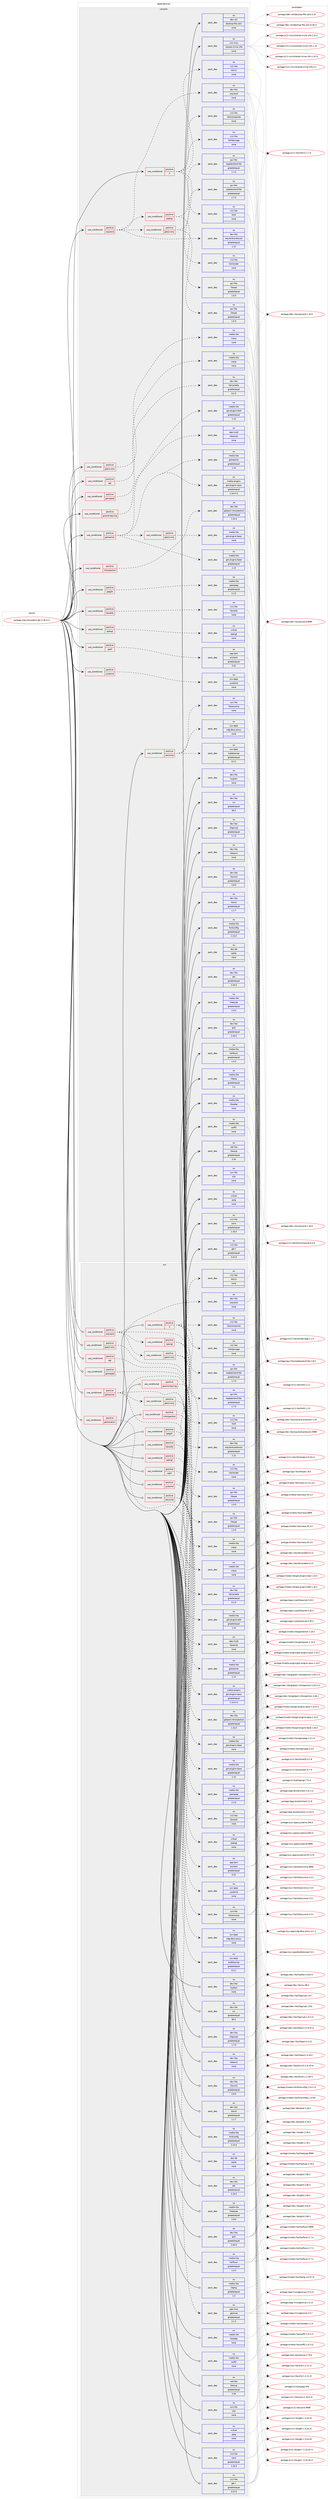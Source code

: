 digraph prolog {

# *************
# Graph options
# *************

newrank=true;
concentrate=true;
compound=true;
graph [rankdir=LR,fontname=Helvetica,fontsize=10,ranksep=1.5];#, ranksep=2.5, nodesep=0.2];
edge  [arrowhead=vee];
node  [fontname=Helvetica,fontsize=10];

# **********
# The ebuild
# **********

subgraph cluster_leftcol {
color=gray;
rank=same;
label=<<i>ebuild</i>>;
id [label="portage://net-libs/webkit-gtk-2.30.4-r1", color=red, width=4, href="../net-libs/webkit-gtk-2.30.4-r1.svg"];
}

# ****************
# The dependencies
# ****************

subgraph cluster_midcol {
color=gray;
label=<<i>dependencies</i>>;
subgraph cluster_compile {
fillcolor="#eeeeee";
style=filled;
label=<<i>compile</i>>;
subgraph cond5848 {
dependency18770 [label=<<TABLE BORDER="0" CELLBORDER="1" CELLSPACING="0" CELLPADDING="4"><TR><TD ROWSPAN="3" CELLPADDING="10">use_conditional</TD></TR><TR><TD>positive</TD></TR><TR><TD>X</TD></TR></TABLE>>, shape=none, color=red];
subgraph pack12760 {
dependency18771 [label=<<TABLE BORDER="0" CELLBORDER="1" CELLSPACING="0" CELLPADDING="4" WIDTH="220"><TR><TD ROWSPAN="6" CELLPADDING="30">pack_dep</TD></TR><TR><TD WIDTH="110">no</TD></TR><TR><TD>x11-libs</TD></TR><TR><TD>libX11</TD></TR><TR><TD>none</TD></TR><TR><TD></TD></TR></TABLE>>, shape=none, color=blue];
}
dependency18770:e -> dependency18771:w [weight=20,style="dashed",arrowhead="vee"];
subgraph pack12761 {
dependency18772 [label=<<TABLE BORDER="0" CELLBORDER="1" CELLSPACING="0" CELLPADDING="4" WIDTH="220"><TR><TD ROWSPAN="6" CELLPADDING="30">pack_dep</TD></TR><TR><TD WIDTH="110">no</TD></TR><TR><TD>x11-libs</TD></TR><TR><TD>libXcomposite</TD></TR><TR><TD>none</TD></TR><TR><TD></TD></TR></TABLE>>, shape=none, color=blue];
}
dependency18770:e -> dependency18772:w [weight=20,style="dashed",arrowhead="vee"];
subgraph pack12762 {
dependency18773 [label=<<TABLE BORDER="0" CELLBORDER="1" CELLSPACING="0" CELLPADDING="4" WIDTH="220"><TR><TD ROWSPAN="6" CELLPADDING="30">pack_dep</TD></TR><TR><TD WIDTH="110">no</TD></TR><TR><TD>x11-libs</TD></TR><TR><TD>libXdamage</TD></TR><TR><TD>none</TD></TR><TR><TD></TD></TR></TABLE>>, shape=none, color=blue];
}
dependency18770:e -> dependency18773:w [weight=20,style="dashed",arrowhead="vee"];
subgraph pack12763 {
dependency18774 [label=<<TABLE BORDER="0" CELLBORDER="1" CELLSPACING="0" CELLPADDING="4" WIDTH="220"><TR><TD ROWSPAN="6" CELLPADDING="30">pack_dep</TD></TR><TR><TD WIDTH="110">no</TD></TR><TR><TD>x11-libs</TD></TR><TR><TD>libXrender</TD></TR><TR><TD>none</TD></TR><TR><TD></TD></TR></TABLE>>, shape=none, color=blue];
}
dependency18770:e -> dependency18774:w [weight=20,style="dashed",arrowhead="vee"];
subgraph pack12764 {
dependency18775 [label=<<TABLE BORDER="0" CELLBORDER="1" CELLSPACING="0" CELLPADDING="4" WIDTH="220"><TR><TD ROWSPAN="6" CELLPADDING="30">pack_dep</TD></TR><TR><TD WIDTH="110">no</TD></TR><TR><TD>x11-libs</TD></TR><TR><TD>libXt</TD></TR><TR><TD>none</TD></TR><TR><TD></TD></TR></TABLE>>, shape=none, color=blue];
}
dependency18770:e -> dependency18775:w [weight=20,style="dashed",arrowhead="vee"];
}
id:e -> dependency18770:w [weight=20,style="solid",arrowhead="vee"];
subgraph cond5849 {
dependency18776 [label=<<TABLE BORDER="0" CELLBORDER="1" CELLSPACING="0" CELLPADDING="4"><TR><TD ROWSPAN="3" CELLPADDING="10">use_conditional</TD></TR><TR><TD>positive</TD></TR><TR><TD>egl</TD></TR></TABLE>>, shape=none, color=red];
subgraph pack12765 {
dependency18777 [label=<<TABLE BORDER="0" CELLBORDER="1" CELLSPACING="0" CELLPADDING="4" WIDTH="220"><TR><TD ROWSPAN="6" CELLPADDING="30">pack_dep</TD></TR><TR><TD WIDTH="110">no</TD></TR><TR><TD>media-libs</TD></TR><TR><TD>mesa</TD></TR><TR><TD>none</TD></TR><TR><TD></TD></TR></TABLE>>, shape=none, color=blue];
}
dependency18776:e -> dependency18777:w [weight=20,style="dashed",arrowhead="vee"];
}
id:e -> dependency18776:w [weight=20,style="solid",arrowhead="vee"];
subgraph cond5850 {
dependency18778 [label=<<TABLE BORDER="0" CELLBORDER="1" CELLSPACING="0" CELLPADDING="4"><TR><TD ROWSPAN="3" CELLPADDING="10">use_conditional</TD></TR><TR><TD>positive</TD></TR><TR><TD>gamepad</TD></TR></TABLE>>, shape=none, color=red];
subgraph pack12766 {
dependency18779 [label=<<TABLE BORDER="0" CELLBORDER="1" CELLSPACING="0" CELLPADDING="4" WIDTH="220"><TR><TD ROWSPAN="6" CELLPADDING="30">pack_dep</TD></TR><TR><TD WIDTH="110">no</TD></TR><TR><TD>dev-libs</TD></TR><TR><TD>libmanette</TD></TR><TR><TD>greaterequal</TD></TR><TR><TD>0.2.4</TD></TR></TABLE>>, shape=none, color=blue];
}
dependency18778:e -> dependency18779:w [weight=20,style="dashed",arrowhead="vee"];
}
id:e -> dependency18778:w [weight=20,style="solid",arrowhead="vee"];
subgraph cond5851 {
dependency18780 [label=<<TABLE BORDER="0" CELLBORDER="1" CELLSPACING="0" CELLPADDING="4"><TR><TD ROWSPAN="3" CELLPADDING="10">use_conditional</TD></TR><TR><TD>positive</TD></TR><TR><TD>gles2-only</TD></TR></TABLE>>, shape=none, color=red];
subgraph pack12767 {
dependency18781 [label=<<TABLE BORDER="0" CELLBORDER="1" CELLSPACING="0" CELLPADDING="4" WIDTH="220"><TR><TD ROWSPAN="6" CELLPADDING="30">pack_dep</TD></TR><TR><TD WIDTH="110">no</TD></TR><TR><TD>media-libs</TD></TR><TR><TD>mesa</TD></TR><TR><TD>none</TD></TR><TR><TD></TD></TR></TABLE>>, shape=none, color=blue];
}
dependency18780:e -> dependency18781:w [weight=20,style="dashed",arrowhead="vee"];
}
id:e -> dependency18780:w [weight=20,style="solid",arrowhead="vee"];
subgraph cond5852 {
dependency18782 [label=<<TABLE BORDER="0" CELLBORDER="1" CELLSPACING="0" CELLPADDING="4"><TR><TD ROWSPAN="3" CELLPADDING="10">use_conditional</TD></TR><TR><TD>positive</TD></TR><TR><TD>gnome-keyring</TD></TR></TABLE>>, shape=none, color=red];
subgraph pack12768 {
dependency18783 [label=<<TABLE BORDER="0" CELLBORDER="1" CELLSPACING="0" CELLPADDING="4" WIDTH="220"><TR><TD ROWSPAN="6" CELLPADDING="30">pack_dep</TD></TR><TR><TD WIDTH="110">no</TD></TR><TR><TD>app-crypt</TD></TR><TR><TD>libsecret</TD></TR><TR><TD>none</TD></TR><TR><TD></TD></TR></TABLE>>, shape=none, color=blue];
}
dependency18782:e -> dependency18783:w [weight=20,style="dashed",arrowhead="vee"];
}
id:e -> dependency18782:w [weight=20,style="solid",arrowhead="vee"];
subgraph cond5853 {
dependency18784 [label=<<TABLE BORDER="0" CELLBORDER="1" CELLSPACING="0" CELLPADDING="4"><TR><TD ROWSPAN="3" CELLPADDING="10">use_conditional</TD></TR><TR><TD>positive</TD></TR><TR><TD>gstreamer</TD></TR></TABLE>>, shape=none, color=red];
subgraph pack12769 {
dependency18785 [label=<<TABLE BORDER="0" CELLBORDER="1" CELLSPACING="0" CELLPADDING="4" WIDTH="220"><TR><TD ROWSPAN="6" CELLPADDING="30">pack_dep</TD></TR><TR><TD WIDTH="110">no</TD></TR><TR><TD>media-libs</TD></TR><TR><TD>gstreamer</TD></TR><TR><TD>greaterequal</TD></TR><TR><TD>1.14</TD></TR></TABLE>>, shape=none, color=blue];
}
dependency18784:e -> dependency18785:w [weight=20,style="dashed",arrowhead="vee"];
subgraph pack12770 {
dependency18786 [label=<<TABLE BORDER="0" CELLBORDER="1" CELLSPACING="0" CELLPADDING="4" WIDTH="220"><TR><TD ROWSPAN="6" CELLPADDING="30">pack_dep</TD></TR><TR><TD WIDTH="110">no</TD></TR><TR><TD>media-libs</TD></TR><TR><TD>gst-plugins-base</TD></TR><TR><TD>greaterequal</TD></TR><TR><TD>1.14</TD></TR></TABLE>>, shape=none, color=blue];
}
dependency18784:e -> dependency18786:w [weight=20,style="dashed",arrowhead="vee"];
subgraph cond5854 {
dependency18787 [label=<<TABLE BORDER="0" CELLBORDER="1" CELLSPACING="0" CELLPADDING="4"><TR><TD ROWSPAN="3" CELLPADDING="10">use_conditional</TD></TR><TR><TD>positive</TD></TR><TR><TD>gles2-only</TD></TR></TABLE>>, shape=none, color=red];
subgraph pack12771 {
dependency18788 [label=<<TABLE BORDER="0" CELLBORDER="1" CELLSPACING="0" CELLPADDING="4" WIDTH="220"><TR><TD ROWSPAN="6" CELLPADDING="30">pack_dep</TD></TR><TR><TD WIDTH="110">no</TD></TR><TR><TD>media-libs</TD></TR><TR><TD>gst-plugins-base</TD></TR><TR><TD>none</TD></TR><TR><TD></TD></TR></TABLE>>, shape=none, color=blue];
}
dependency18787:e -> dependency18788:w [weight=20,style="dashed",arrowhead="vee"];
}
dependency18784:e -> dependency18787:w [weight=20,style="dashed",arrowhead="vee"];
subgraph pack12772 {
dependency18789 [label=<<TABLE BORDER="0" CELLBORDER="1" CELLSPACING="0" CELLPADDING="4" WIDTH="220"><TR><TD ROWSPAN="6" CELLPADDING="30">pack_dep</TD></TR><TR><TD WIDTH="110">no</TD></TR><TR><TD>media-plugins</TD></TR><TR><TD>gst-plugins-opus</TD></TR><TR><TD>greaterequal</TD></TR><TR><TD>1.14.4-r1</TD></TR></TABLE>>, shape=none, color=blue];
}
dependency18784:e -> dependency18789:w [weight=20,style="dashed",arrowhead="vee"];
subgraph pack12773 {
dependency18790 [label=<<TABLE BORDER="0" CELLBORDER="1" CELLSPACING="0" CELLPADDING="4" WIDTH="220"><TR><TD ROWSPAN="6" CELLPADDING="30">pack_dep</TD></TR><TR><TD WIDTH="110">no</TD></TR><TR><TD>media-libs</TD></TR><TR><TD>gst-plugins-bad</TD></TR><TR><TD>greaterequal</TD></TR><TR><TD>1.14</TD></TR></TABLE>>, shape=none, color=blue];
}
dependency18784:e -> dependency18790:w [weight=20,style="dashed",arrowhead="vee"];
}
id:e -> dependency18784:w [weight=20,style="solid",arrowhead="vee"];
subgraph cond5855 {
dependency18791 [label=<<TABLE BORDER="0" CELLBORDER="1" CELLSPACING="0" CELLPADDING="4"><TR><TD ROWSPAN="3" CELLPADDING="10">use_conditional</TD></TR><TR><TD>positive</TD></TR><TR><TD>introspection</TD></TR></TABLE>>, shape=none, color=red];
subgraph pack12774 {
dependency18792 [label=<<TABLE BORDER="0" CELLBORDER="1" CELLSPACING="0" CELLPADDING="4" WIDTH="220"><TR><TD ROWSPAN="6" CELLPADDING="30">pack_dep</TD></TR><TR><TD WIDTH="110">no</TD></TR><TR><TD>dev-libs</TD></TR><TR><TD>gobject-introspection</TD></TR><TR><TD>greaterequal</TD></TR><TR><TD>1.32.0</TD></TR></TABLE>>, shape=none, color=blue];
}
dependency18791:e -> dependency18792:w [weight=20,style="dashed",arrowhead="vee"];
}
id:e -> dependency18791:w [weight=20,style="solid",arrowhead="vee"];
subgraph cond5856 {
dependency18793 [label=<<TABLE BORDER="0" CELLBORDER="1" CELLSPACING="0" CELLPADDING="4"><TR><TD ROWSPAN="3" CELLPADDING="10">use_conditional</TD></TR><TR><TD>positive</TD></TR><TR><TD>jpeg2k</TD></TR></TABLE>>, shape=none, color=red];
subgraph pack12775 {
dependency18794 [label=<<TABLE BORDER="0" CELLBORDER="1" CELLSPACING="0" CELLPADDING="4" WIDTH="220"><TR><TD ROWSPAN="6" CELLPADDING="30">pack_dep</TD></TR><TR><TD WIDTH="110">no</TD></TR><TR><TD>media-libs</TD></TR><TR><TD>openjpeg</TD></TR><TR><TD>greaterequal</TD></TR><TR><TD>2.2.0</TD></TR></TABLE>>, shape=none, color=blue];
}
dependency18793:e -> dependency18794:w [weight=20,style="dashed",arrowhead="vee"];
}
id:e -> dependency18793:w [weight=20,style="solid",arrowhead="vee"];
subgraph cond5857 {
dependency18795 [label=<<TABLE BORDER="0" CELLBORDER="1" CELLSPACING="0" CELLPADDING="4"><TR><TD ROWSPAN="3" CELLPADDING="10">use_conditional</TD></TR><TR><TD>positive</TD></TR><TR><TD>libnotify</TD></TR></TABLE>>, shape=none, color=red];
subgraph pack12776 {
dependency18796 [label=<<TABLE BORDER="0" CELLBORDER="1" CELLSPACING="0" CELLPADDING="4" WIDTH="220"><TR><TD ROWSPAN="6" CELLPADDING="30">pack_dep</TD></TR><TR><TD WIDTH="110">no</TD></TR><TR><TD>x11-libs</TD></TR><TR><TD>libnotify</TD></TR><TR><TD>none</TD></TR><TR><TD></TD></TR></TABLE>>, shape=none, color=blue];
}
dependency18795:e -> dependency18796:w [weight=20,style="dashed",arrowhead="vee"];
}
id:e -> dependency18795:w [weight=20,style="solid",arrowhead="vee"];
subgraph cond5858 {
dependency18797 [label=<<TABLE BORDER="0" CELLBORDER="1" CELLSPACING="0" CELLPADDING="4"><TR><TD ROWSPAN="3" CELLPADDING="10">use_conditional</TD></TR><TR><TD>positive</TD></TR><TR><TD>opengl</TD></TR></TABLE>>, shape=none, color=red];
subgraph pack12777 {
dependency18798 [label=<<TABLE BORDER="0" CELLBORDER="1" CELLSPACING="0" CELLPADDING="4" WIDTH="220"><TR><TD ROWSPAN="6" CELLPADDING="30">pack_dep</TD></TR><TR><TD WIDTH="110">no</TD></TR><TR><TD>virtual</TD></TR><TR><TD>opengl</TD></TR><TR><TD>none</TD></TR><TR><TD></TD></TR></TABLE>>, shape=none, color=blue];
}
dependency18797:e -> dependency18798:w [weight=20,style="dashed",arrowhead="vee"];
}
id:e -> dependency18797:w [weight=20,style="solid",arrowhead="vee"];
subgraph cond5859 {
dependency18799 [label=<<TABLE BORDER="0" CELLBORDER="1" CELLSPACING="0" CELLPADDING="4"><TR><TD ROWSPAN="3" CELLPADDING="10">use_conditional</TD></TR><TR><TD>positive</TD></TR><TR><TD>seccomp</TD></TR></TABLE>>, shape=none, color=red];
subgraph pack12778 {
dependency18800 [label=<<TABLE BORDER="0" CELLBORDER="1" CELLSPACING="0" CELLPADDING="4" WIDTH="220"><TR><TD ROWSPAN="6" CELLPADDING="30">pack_dep</TD></TR><TR><TD WIDTH="110">no</TD></TR><TR><TD>sys-apps</TD></TR><TR><TD>bubblewrap</TD></TR><TR><TD>greaterequal</TD></TR><TR><TD>0.3.1</TD></TR></TABLE>>, shape=none, color=blue];
}
dependency18799:e -> dependency18800:w [weight=20,style="dashed",arrowhead="vee"];
subgraph pack12779 {
dependency18801 [label=<<TABLE BORDER="0" CELLBORDER="1" CELLSPACING="0" CELLPADDING="4" WIDTH="220"><TR><TD ROWSPAN="6" CELLPADDING="30">pack_dep</TD></TR><TR><TD WIDTH="110">no</TD></TR><TR><TD>sys-libs</TD></TR><TR><TD>libseccomp</TD></TR><TR><TD>none</TD></TR><TR><TD></TD></TR></TABLE>>, shape=none, color=blue];
}
dependency18799:e -> dependency18801:w [weight=20,style="dashed",arrowhead="vee"];
subgraph pack12780 {
dependency18802 [label=<<TABLE BORDER="0" CELLBORDER="1" CELLSPACING="0" CELLPADDING="4" WIDTH="220"><TR><TD ROWSPAN="6" CELLPADDING="30">pack_dep</TD></TR><TR><TD WIDTH="110">no</TD></TR><TR><TD>sys-apps</TD></TR><TR><TD>xdg-dbus-proxy</TD></TR><TR><TD>none</TD></TR><TR><TD></TD></TR></TABLE>>, shape=none, color=blue];
}
dependency18799:e -> dependency18802:w [weight=20,style="dashed",arrowhead="vee"];
}
id:e -> dependency18799:w [weight=20,style="solid",arrowhead="vee"];
subgraph cond5860 {
dependency18803 [label=<<TABLE BORDER="0" CELLBORDER="1" CELLSPACING="0" CELLPADDING="4"><TR><TD ROWSPAN="3" CELLPADDING="10">use_conditional</TD></TR><TR><TD>positive</TD></TR><TR><TD>spell</TD></TR></TABLE>>, shape=none, color=red];
subgraph pack12781 {
dependency18804 [label=<<TABLE BORDER="0" CELLBORDER="1" CELLSPACING="0" CELLPADDING="4" WIDTH="220"><TR><TD ROWSPAN="6" CELLPADDING="30">pack_dep</TD></TR><TR><TD WIDTH="110">no</TD></TR><TR><TD>app-text</TD></TR><TR><TD>enchant</TD></TR><TR><TD>greaterequal</TD></TR><TR><TD>0.22</TD></TR></TABLE>>, shape=none, color=blue];
}
dependency18803:e -> dependency18804:w [weight=20,style="dashed",arrowhead="vee"];
}
id:e -> dependency18803:w [weight=20,style="solid",arrowhead="vee"];
subgraph cond5861 {
dependency18805 [label=<<TABLE BORDER="0" CELLBORDER="1" CELLSPACING="0" CELLPADDING="4"><TR><TD ROWSPAN="3" CELLPADDING="10">use_conditional</TD></TR><TR><TD>positive</TD></TR><TR><TD>systemd</TD></TR></TABLE>>, shape=none, color=red];
subgraph pack12782 {
dependency18806 [label=<<TABLE BORDER="0" CELLBORDER="1" CELLSPACING="0" CELLPADDING="4" WIDTH="220"><TR><TD ROWSPAN="6" CELLPADDING="30">pack_dep</TD></TR><TR><TD WIDTH="110">no</TD></TR><TR><TD>sys-apps</TD></TR><TR><TD>systemd</TD></TR><TR><TD>none</TD></TR><TR><TD></TD></TR></TABLE>>, shape=none, color=blue];
}
dependency18805:e -> dependency18806:w [weight=20,style="dashed",arrowhead="vee"];
}
id:e -> dependency18805:w [weight=20,style="solid",arrowhead="vee"];
subgraph cond5862 {
dependency18807 [label=<<TABLE BORDER="0" CELLBORDER="1" CELLSPACING="0" CELLPADDING="4"><TR><TD ROWSPAN="3" CELLPADDING="10">use_conditional</TD></TR><TR><TD>positive</TD></TR><TR><TD>wayland</TD></TR></TABLE>>, shape=none, color=red];
subgraph pack12783 {
dependency18808 [label=<<TABLE BORDER="0" CELLBORDER="1" CELLSPACING="0" CELLPADDING="4" WIDTH="220"><TR><TD ROWSPAN="6" CELLPADDING="30">pack_dep</TD></TR><TR><TD WIDTH="110">no</TD></TR><TR><TD>dev-libs</TD></TR><TR><TD>wayland</TD></TR><TR><TD>none</TD></TR><TR><TD></TD></TR></TABLE>>, shape=none, color=blue];
}
dependency18807:e -> dependency18808:w [weight=20,style="dashed",arrowhead="vee"];
subgraph pack12784 {
dependency18809 [label=<<TABLE BORDER="0" CELLBORDER="1" CELLSPACING="0" CELLPADDING="4" WIDTH="220"><TR><TD ROWSPAN="6" CELLPADDING="30">pack_dep</TD></TR><TR><TD WIDTH="110">no</TD></TR><TR><TD>dev-libs</TD></TR><TR><TD>wayland-protocols</TD></TR><TR><TD>greaterequal</TD></TR><TR><TD>1.12</TD></TR></TABLE>>, shape=none, color=blue];
}
dependency18807:e -> dependency18809:w [weight=20,style="dashed",arrowhead="vee"];
subgraph cond5863 {
dependency18810 [label=<<TABLE BORDER="0" CELLBORDER="1" CELLSPACING="0" CELLPADDING="4"><TR><TD ROWSPAN="3" CELLPADDING="10">use_conditional</TD></TR><TR><TD>positive</TD></TR><TR><TD>opengl</TD></TR></TABLE>>, shape=none, color=red];
subgraph pack12785 {
dependency18811 [label=<<TABLE BORDER="0" CELLBORDER="1" CELLSPACING="0" CELLPADDING="4" WIDTH="220"><TR><TD ROWSPAN="6" CELLPADDING="30">pack_dep</TD></TR><TR><TD WIDTH="110">no</TD></TR><TR><TD>gui-libs</TD></TR><TR><TD>libwpe</TD></TR><TR><TD>greaterequal</TD></TR><TR><TD>1.5.0</TD></TR></TABLE>>, shape=none, color=blue];
}
dependency18810:e -> dependency18811:w [weight=20,style="dashed",arrowhead="vee"];
subgraph pack12786 {
dependency18812 [label=<<TABLE BORDER="0" CELLBORDER="1" CELLSPACING="0" CELLPADDING="4" WIDTH="220"><TR><TD ROWSPAN="6" CELLPADDING="30">pack_dep</TD></TR><TR><TD WIDTH="110">no</TD></TR><TR><TD>gui-libs</TD></TR><TR><TD>wpebackend-fdo</TD></TR><TR><TD>greaterequal</TD></TR><TR><TD>1.7.0</TD></TR></TABLE>>, shape=none, color=blue];
}
dependency18810:e -> dependency18812:w [weight=20,style="dashed",arrowhead="vee"];
}
dependency18807:e -> dependency18810:w [weight=20,style="dashed",arrowhead="vee"];
subgraph cond5864 {
dependency18813 [label=<<TABLE BORDER="0" CELLBORDER="1" CELLSPACING="0" CELLPADDING="4"><TR><TD ROWSPAN="3" CELLPADDING="10">use_conditional</TD></TR><TR><TD>positive</TD></TR><TR><TD>gles2-only</TD></TR></TABLE>>, shape=none, color=red];
subgraph pack12787 {
dependency18814 [label=<<TABLE BORDER="0" CELLBORDER="1" CELLSPACING="0" CELLPADDING="4" WIDTH="220"><TR><TD ROWSPAN="6" CELLPADDING="30">pack_dep</TD></TR><TR><TD WIDTH="110">no</TD></TR><TR><TD>gui-libs</TD></TR><TR><TD>libwpe</TD></TR><TR><TD>greaterequal</TD></TR><TR><TD>1.5.0</TD></TR></TABLE>>, shape=none, color=blue];
}
dependency18813:e -> dependency18814:w [weight=20,style="dashed",arrowhead="vee"];
subgraph pack12788 {
dependency18815 [label=<<TABLE BORDER="0" CELLBORDER="1" CELLSPACING="0" CELLPADDING="4" WIDTH="220"><TR><TD ROWSPAN="6" CELLPADDING="30">pack_dep</TD></TR><TR><TD WIDTH="110">no</TD></TR><TR><TD>gui-libs</TD></TR><TR><TD>wpebackend-fdo</TD></TR><TR><TD>greaterequal</TD></TR><TR><TD>1.7.0</TD></TR></TABLE>>, shape=none, color=blue];
}
dependency18813:e -> dependency18815:w [weight=20,style="dashed",arrowhead="vee"];
}
dependency18807:e -> dependency18813:w [weight=20,style="dashed",arrowhead="vee"];
}
id:e -> dependency18807:w [weight=20,style="solid",arrowhead="vee"];
subgraph pack12789 {
dependency18816 [label=<<TABLE BORDER="0" CELLBORDER="1" CELLSPACING="0" CELLPADDING="4" WIDTH="220"><TR><TD ROWSPAN="6" CELLPADDING="30">pack_dep</TD></TR><TR><TD WIDTH="110">no</TD></TR><TR><TD>dev-db</TD></TR><TR><TD>sqlite</TD></TR><TR><TD>none</TD></TR><TR><TD></TD></TR></TABLE>>, shape=none, color=blue];
}
id:e -> dependency18816:w [weight=20,style="solid",arrowhead="vee"];
subgraph pack12790 {
dependency18817 [label=<<TABLE BORDER="0" CELLBORDER="1" CELLSPACING="0" CELLPADDING="4" WIDTH="220"><TR><TD ROWSPAN="6" CELLPADDING="30">pack_dep</TD></TR><TR><TD WIDTH="110">no</TD></TR><TR><TD>dev-libs</TD></TR><TR><TD>atk</TD></TR><TR><TD>greaterequal</TD></TR><TR><TD>2.16.0</TD></TR></TABLE>>, shape=none, color=blue];
}
id:e -> dependency18817:w [weight=20,style="solid",arrowhead="vee"];
subgraph pack12791 {
dependency18818 [label=<<TABLE BORDER="0" CELLBORDER="1" CELLSPACING="0" CELLPADDING="4" WIDTH="220"><TR><TD ROWSPAN="6" CELLPADDING="30">pack_dep</TD></TR><TR><TD WIDTH="110">no</TD></TR><TR><TD>dev-libs</TD></TR><TR><TD>glib</TD></TR><TR><TD>greaterequal</TD></TR><TR><TD>2.44.0</TD></TR></TABLE>>, shape=none, color=blue];
}
id:e -> dependency18818:w [weight=20,style="solid",arrowhead="vee"];
subgraph pack12792 {
dependency18819 [label=<<TABLE BORDER="0" CELLBORDER="1" CELLSPACING="0" CELLPADDING="4" WIDTH="220"><TR><TD ROWSPAN="6" CELLPADDING="30">pack_dep</TD></TR><TR><TD WIDTH="110">no</TD></TR><TR><TD>dev-libs</TD></TR><TR><TD>hyphen</TD></TR><TR><TD>none</TD></TR><TR><TD></TD></TR></TABLE>>, shape=none, color=blue];
}
id:e -> dependency18819:w [weight=20,style="solid",arrowhead="vee"];
subgraph pack12793 {
dependency18820 [label=<<TABLE BORDER="0" CELLBORDER="1" CELLSPACING="0" CELLPADDING="4" WIDTH="220"><TR><TD ROWSPAN="6" CELLPADDING="30">pack_dep</TD></TR><TR><TD WIDTH="110">no</TD></TR><TR><TD>dev-libs</TD></TR><TR><TD>icu</TD></TR><TR><TD>greaterequal</TD></TR><TR><TD>60.2</TD></TR></TABLE>>, shape=none, color=blue];
}
id:e -> dependency18820:w [weight=20,style="solid",arrowhead="vee"];
subgraph pack12794 {
dependency18821 [label=<<TABLE BORDER="0" CELLBORDER="1" CELLSPACING="0" CELLPADDING="4" WIDTH="220"><TR><TD ROWSPAN="6" CELLPADDING="30">pack_dep</TD></TR><TR><TD WIDTH="110">no</TD></TR><TR><TD>dev-libs</TD></TR><TR><TD>libgcrypt</TD></TR><TR><TD>greaterequal</TD></TR><TR><TD>1.7.0</TD></TR></TABLE>>, shape=none, color=blue];
}
id:e -> dependency18821:w [weight=20,style="solid",arrowhead="vee"];
subgraph pack12795 {
dependency18822 [label=<<TABLE BORDER="0" CELLBORDER="1" CELLSPACING="0" CELLPADDING="4" WIDTH="220"><TR><TD ROWSPAN="6" CELLPADDING="30">pack_dep</TD></TR><TR><TD WIDTH="110">no</TD></TR><TR><TD>dev-libs</TD></TR><TR><TD>libtasn1</TD></TR><TR><TD>none</TD></TR><TR><TD></TD></TR></TABLE>>, shape=none, color=blue];
}
id:e -> dependency18822:w [weight=20,style="solid",arrowhead="vee"];
subgraph pack12796 {
dependency18823 [label=<<TABLE BORDER="0" CELLBORDER="1" CELLSPACING="0" CELLPADDING="4" WIDTH="220"><TR><TD ROWSPAN="6" CELLPADDING="30">pack_dep</TD></TR><TR><TD WIDTH="110">no</TD></TR><TR><TD>dev-libs</TD></TR><TR><TD>libxml2</TD></TR><TR><TD>greaterequal</TD></TR><TR><TD>2.8.0</TD></TR></TABLE>>, shape=none, color=blue];
}
id:e -> dependency18823:w [weight=20,style="solid",arrowhead="vee"];
subgraph pack12797 {
dependency18824 [label=<<TABLE BORDER="0" CELLBORDER="1" CELLSPACING="0" CELLPADDING="4" WIDTH="220"><TR><TD ROWSPAN="6" CELLPADDING="30">pack_dep</TD></TR><TR><TD WIDTH="110">no</TD></TR><TR><TD>dev-libs</TD></TR><TR><TD>libxslt</TD></TR><TR><TD>greaterequal</TD></TR><TR><TD>1.1.7</TD></TR></TABLE>>, shape=none, color=blue];
}
id:e -> dependency18824:w [weight=20,style="solid",arrowhead="vee"];
subgraph pack12798 {
dependency18825 [label=<<TABLE BORDER="0" CELLBORDER="1" CELLSPACING="0" CELLPADDING="4" WIDTH="220"><TR><TD ROWSPAN="6" CELLPADDING="30">pack_dep</TD></TR><TR><TD WIDTH="110">no</TD></TR><TR><TD>dev-util</TD></TR><TR><TD>desktop-file-utils</TD></TR><TR><TD>none</TD></TR><TR><TD></TD></TR></TABLE>>, shape=none, color=blue];
}
id:e -> dependency18825:w [weight=20,style="solid",arrowhead="vee"];
subgraph pack12799 {
dependency18826 [label=<<TABLE BORDER="0" CELLBORDER="1" CELLSPACING="0" CELLPADDING="4" WIDTH="220"><TR><TD ROWSPAN="6" CELLPADDING="30">pack_dep</TD></TR><TR><TD WIDTH="110">no</TD></TR><TR><TD>media-libs</TD></TR><TR><TD>fontconfig</TD></TR><TR><TD>greaterequal</TD></TR><TR><TD>2.13.0</TD></TR></TABLE>>, shape=none, color=blue];
}
id:e -> dependency18826:w [weight=20,style="solid",arrowhead="vee"];
subgraph pack12800 {
dependency18827 [label=<<TABLE BORDER="0" CELLBORDER="1" CELLSPACING="0" CELLPADDING="4" WIDTH="220"><TR><TD ROWSPAN="6" CELLPADDING="30">pack_dep</TD></TR><TR><TD WIDTH="110">no</TD></TR><TR><TD>media-libs</TD></TR><TR><TD>freetype</TD></TR><TR><TD>greaterequal</TD></TR><TR><TD>2.9.0</TD></TR></TABLE>>, shape=none, color=blue];
}
id:e -> dependency18827:w [weight=20,style="solid",arrowhead="vee"];
subgraph pack12801 {
dependency18828 [label=<<TABLE BORDER="0" CELLBORDER="1" CELLSPACING="0" CELLPADDING="4" WIDTH="220"><TR><TD ROWSPAN="6" CELLPADDING="30">pack_dep</TD></TR><TR><TD WIDTH="110">no</TD></TR><TR><TD>media-libs</TD></TR><TR><TD>harfbuzz</TD></TR><TR><TD>greaterequal</TD></TR><TR><TD>1.4.2</TD></TR></TABLE>>, shape=none, color=blue];
}
id:e -> dependency18828:w [weight=20,style="solid",arrowhead="vee"];
subgraph pack12802 {
dependency18829 [label=<<TABLE BORDER="0" CELLBORDER="1" CELLSPACING="0" CELLPADDING="4" WIDTH="220"><TR><TD ROWSPAN="6" CELLPADDING="30">pack_dep</TD></TR><TR><TD WIDTH="110">no</TD></TR><TR><TD>media-libs</TD></TR><TR><TD>libpng</TD></TR><TR><TD>greaterequal</TD></TR><TR><TD>1.4</TD></TR></TABLE>>, shape=none, color=blue];
}
id:e -> dependency18829:w [weight=20,style="solid",arrowhead="vee"];
subgraph pack12803 {
dependency18830 [label=<<TABLE BORDER="0" CELLBORDER="1" CELLSPACING="0" CELLPADDING="4" WIDTH="220"><TR><TD ROWSPAN="6" CELLPADDING="30">pack_dep</TD></TR><TR><TD WIDTH="110">no</TD></TR><TR><TD>media-libs</TD></TR><TR><TD>libwebp</TD></TR><TR><TD>none</TD></TR><TR><TD></TD></TR></TABLE>>, shape=none, color=blue];
}
id:e -> dependency18830:w [weight=20,style="solid",arrowhead="vee"];
subgraph pack12804 {
dependency18831 [label=<<TABLE BORDER="0" CELLBORDER="1" CELLSPACING="0" CELLPADDING="4" WIDTH="220"><TR><TD ROWSPAN="6" CELLPADDING="30">pack_dep</TD></TR><TR><TD WIDTH="110">no</TD></TR><TR><TD>media-libs</TD></TR><TR><TD>woff2</TD></TR><TR><TD>none</TD></TR><TR><TD></TD></TR></TABLE>>, shape=none, color=blue];
}
id:e -> dependency18831:w [weight=20,style="solid",arrowhead="vee"];
subgraph pack12805 {
dependency18832 [label=<<TABLE BORDER="0" CELLBORDER="1" CELLSPACING="0" CELLPADDING="4" WIDTH="220"><TR><TD ROWSPAN="6" CELLPADDING="30">pack_dep</TD></TR><TR><TD WIDTH="110">no</TD></TR><TR><TD>net-libs</TD></TR><TR><TD>libsoup</TD></TR><TR><TD>greaterequal</TD></TR><TR><TD>2.54</TD></TR></TABLE>>, shape=none, color=blue];
}
id:e -> dependency18832:w [weight=20,style="solid",arrowhead="vee"];
subgraph pack12806 {
dependency18833 [label=<<TABLE BORDER="0" CELLBORDER="1" CELLSPACING="0" CELLPADDING="4" WIDTH="220"><TR><TD ROWSPAN="6" CELLPADDING="30">pack_dep</TD></TR><TR><TD WIDTH="110">no</TD></TR><TR><TD>sys-libs</TD></TR><TR><TD>zlib</TD></TR><TR><TD>none</TD></TR><TR><TD></TD></TR></TABLE>>, shape=none, color=blue];
}
id:e -> dependency18833:w [weight=20,style="solid",arrowhead="vee"];
subgraph pack12807 {
dependency18834 [label=<<TABLE BORDER="0" CELLBORDER="1" CELLSPACING="0" CELLPADDING="4" WIDTH="220"><TR><TD ROWSPAN="6" CELLPADDING="30">pack_dep</TD></TR><TR><TD WIDTH="110">no</TD></TR><TR><TD>virtual</TD></TR><TR><TD>jpeg</TD></TR><TR><TD>none</TD></TR><TR><TD></TD></TR></TABLE>>, shape=none, color=blue];
}
id:e -> dependency18834:w [weight=20,style="solid",arrowhead="vee"];
subgraph pack12808 {
dependency18835 [label=<<TABLE BORDER="0" CELLBORDER="1" CELLSPACING="0" CELLPADDING="4" WIDTH="220"><TR><TD ROWSPAN="6" CELLPADDING="30">pack_dep</TD></TR><TR><TD WIDTH="110">no</TD></TR><TR><TD>x11-libs</TD></TR><TR><TD>cairo</TD></TR><TR><TD>greaterequal</TD></TR><TR><TD>1.16.0</TD></TR></TABLE>>, shape=none, color=blue];
}
id:e -> dependency18835:w [weight=20,style="solid",arrowhead="vee"];
subgraph pack12809 {
dependency18836 [label=<<TABLE BORDER="0" CELLBORDER="1" CELLSPACING="0" CELLPADDING="4" WIDTH="220"><TR><TD ROWSPAN="6" CELLPADDING="30">pack_dep</TD></TR><TR><TD WIDTH="110">no</TD></TR><TR><TD>x11-libs</TD></TR><TR><TD>gtk+</TD></TR><TR><TD>greaterequal</TD></TR><TR><TD>3.22.0</TD></TR></TABLE>>, shape=none, color=blue];
}
id:e -> dependency18836:w [weight=20,style="solid",arrowhead="vee"];
subgraph pack12810 {
dependency18837 [label=<<TABLE BORDER="0" CELLBORDER="1" CELLSPACING="0" CELLPADDING="4" WIDTH="220"><TR><TD ROWSPAN="6" CELLPADDING="30">pack_dep</TD></TR><TR><TD WIDTH="110">no</TD></TR><TR><TD>x11-misc</TD></TR><TR><TD>shared-mime-info</TD></TR><TR><TD>none</TD></TR><TR><TD></TD></TR></TABLE>>, shape=none, color=blue];
}
id:e -> dependency18837:w [weight=20,style="solid",arrowhead="vee"];
}
subgraph cluster_compileandrun {
fillcolor="#eeeeee";
style=filled;
label=<<i>compile and run</i>>;
}
subgraph cluster_run {
fillcolor="#eeeeee";
style=filled;
label=<<i>run</i>>;
subgraph cond5865 {
dependency18838 [label=<<TABLE BORDER="0" CELLBORDER="1" CELLSPACING="0" CELLPADDING="4"><TR><TD ROWSPAN="3" CELLPADDING="10">use_conditional</TD></TR><TR><TD>positive</TD></TR><TR><TD>X</TD></TR></TABLE>>, shape=none, color=red];
subgraph pack12811 {
dependency18839 [label=<<TABLE BORDER="0" CELLBORDER="1" CELLSPACING="0" CELLPADDING="4" WIDTH="220"><TR><TD ROWSPAN="6" CELLPADDING="30">pack_dep</TD></TR><TR><TD WIDTH="110">no</TD></TR><TR><TD>x11-libs</TD></TR><TR><TD>libX11</TD></TR><TR><TD>none</TD></TR><TR><TD></TD></TR></TABLE>>, shape=none, color=blue];
}
dependency18838:e -> dependency18839:w [weight=20,style="dashed",arrowhead="vee"];
subgraph pack12812 {
dependency18840 [label=<<TABLE BORDER="0" CELLBORDER="1" CELLSPACING="0" CELLPADDING="4" WIDTH="220"><TR><TD ROWSPAN="6" CELLPADDING="30">pack_dep</TD></TR><TR><TD WIDTH="110">no</TD></TR><TR><TD>x11-libs</TD></TR><TR><TD>libXcomposite</TD></TR><TR><TD>none</TD></TR><TR><TD></TD></TR></TABLE>>, shape=none, color=blue];
}
dependency18838:e -> dependency18840:w [weight=20,style="dashed",arrowhead="vee"];
subgraph pack12813 {
dependency18841 [label=<<TABLE BORDER="0" CELLBORDER="1" CELLSPACING="0" CELLPADDING="4" WIDTH="220"><TR><TD ROWSPAN="6" CELLPADDING="30">pack_dep</TD></TR><TR><TD WIDTH="110">no</TD></TR><TR><TD>x11-libs</TD></TR><TR><TD>libXdamage</TD></TR><TR><TD>none</TD></TR><TR><TD></TD></TR></TABLE>>, shape=none, color=blue];
}
dependency18838:e -> dependency18841:w [weight=20,style="dashed",arrowhead="vee"];
subgraph pack12814 {
dependency18842 [label=<<TABLE BORDER="0" CELLBORDER="1" CELLSPACING="0" CELLPADDING="4" WIDTH="220"><TR><TD ROWSPAN="6" CELLPADDING="30">pack_dep</TD></TR><TR><TD WIDTH="110">no</TD></TR><TR><TD>x11-libs</TD></TR><TR><TD>libXrender</TD></TR><TR><TD>none</TD></TR><TR><TD></TD></TR></TABLE>>, shape=none, color=blue];
}
dependency18838:e -> dependency18842:w [weight=20,style="dashed",arrowhead="vee"];
subgraph pack12815 {
dependency18843 [label=<<TABLE BORDER="0" CELLBORDER="1" CELLSPACING="0" CELLPADDING="4" WIDTH="220"><TR><TD ROWSPAN="6" CELLPADDING="30">pack_dep</TD></TR><TR><TD WIDTH="110">no</TD></TR><TR><TD>x11-libs</TD></TR><TR><TD>libXt</TD></TR><TR><TD>none</TD></TR><TR><TD></TD></TR></TABLE>>, shape=none, color=blue];
}
dependency18838:e -> dependency18843:w [weight=20,style="dashed",arrowhead="vee"];
}
id:e -> dependency18838:w [weight=20,style="solid",arrowhead="odot"];
subgraph cond5866 {
dependency18844 [label=<<TABLE BORDER="0" CELLBORDER="1" CELLSPACING="0" CELLPADDING="4"><TR><TD ROWSPAN="3" CELLPADDING="10">use_conditional</TD></TR><TR><TD>positive</TD></TR><TR><TD>egl</TD></TR></TABLE>>, shape=none, color=red];
subgraph pack12816 {
dependency18845 [label=<<TABLE BORDER="0" CELLBORDER="1" CELLSPACING="0" CELLPADDING="4" WIDTH="220"><TR><TD ROWSPAN="6" CELLPADDING="30">pack_dep</TD></TR><TR><TD WIDTH="110">no</TD></TR><TR><TD>media-libs</TD></TR><TR><TD>mesa</TD></TR><TR><TD>none</TD></TR><TR><TD></TD></TR></TABLE>>, shape=none, color=blue];
}
dependency18844:e -> dependency18845:w [weight=20,style="dashed",arrowhead="vee"];
}
id:e -> dependency18844:w [weight=20,style="solid",arrowhead="odot"];
subgraph cond5867 {
dependency18846 [label=<<TABLE BORDER="0" CELLBORDER="1" CELLSPACING="0" CELLPADDING="4"><TR><TD ROWSPAN="3" CELLPADDING="10">use_conditional</TD></TR><TR><TD>positive</TD></TR><TR><TD>gamepad</TD></TR></TABLE>>, shape=none, color=red];
subgraph pack12817 {
dependency18847 [label=<<TABLE BORDER="0" CELLBORDER="1" CELLSPACING="0" CELLPADDING="4" WIDTH="220"><TR><TD ROWSPAN="6" CELLPADDING="30">pack_dep</TD></TR><TR><TD WIDTH="110">no</TD></TR><TR><TD>dev-libs</TD></TR><TR><TD>libmanette</TD></TR><TR><TD>greaterequal</TD></TR><TR><TD>0.2.4</TD></TR></TABLE>>, shape=none, color=blue];
}
dependency18846:e -> dependency18847:w [weight=20,style="dashed",arrowhead="vee"];
}
id:e -> dependency18846:w [weight=20,style="solid",arrowhead="odot"];
subgraph cond5868 {
dependency18848 [label=<<TABLE BORDER="0" CELLBORDER="1" CELLSPACING="0" CELLPADDING="4"><TR><TD ROWSPAN="3" CELLPADDING="10">use_conditional</TD></TR><TR><TD>positive</TD></TR><TR><TD>geolocation</TD></TR></TABLE>>, shape=none, color=red];
subgraph pack12818 {
dependency18849 [label=<<TABLE BORDER="0" CELLBORDER="1" CELLSPACING="0" CELLPADDING="4" WIDTH="220"><TR><TD ROWSPAN="6" CELLPADDING="30">pack_dep</TD></TR><TR><TD WIDTH="110">no</TD></TR><TR><TD>app-misc</TD></TR><TR><TD>geoclue</TD></TR><TR><TD>greaterequal</TD></TR><TR><TD>2.1.5</TD></TR></TABLE>>, shape=none, color=blue];
}
dependency18848:e -> dependency18849:w [weight=20,style="dashed",arrowhead="vee"];
}
id:e -> dependency18848:w [weight=20,style="solid",arrowhead="odot"];
subgraph cond5869 {
dependency18850 [label=<<TABLE BORDER="0" CELLBORDER="1" CELLSPACING="0" CELLPADDING="4"><TR><TD ROWSPAN="3" CELLPADDING="10">use_conditional</TD></TR><TR><TD>positive</TD></TR><TR><TD>gles2-only</TD></TR></TABLE>>, shape=none, color=red];
subgraph pack12819 {
dependency18851 [label=<<TABLE BORDER="0" CELLBORDER="1" CELLSPACING="0" CELLPADDING="4" WIDTH="220"><TR><TD ROWSPAN="6" CELLPADDING="30">pack_dep</TD></TR><TR><TD WIDTH="110">no</TD></TR><TR><TD>media-libs</TD></TR><TR><TD>mesa</TD></TR><TR><TD>none</TD></TR><TR><TD></TD></TR></TABLE>>, shape=none, color=blue];
}
dependency18850:e -> dependency18851:w [weight=20,style="dashed",arrowhead="vee"];
}
id:e -> dependency18850:w [weight=20,style="solid",arrowhead="odot"];
subgraph cond5870 {
dependency18852 [label=<<TABLE BORDER="0" CELLBORDER="1" CELLSPACING="0" CELLPADDING="4"><TR><TD ROWSPAN="3" CELLPADDING="10">use_conditional</TD></TR><TR><TD>positive</TD></TR><TR><TD>gnome-keyring</TD></TR></TABLE>>, shape=none, color=red];
subgraph pack12820 {
dependency18853 [label=<<TABLE BORDER="0" CELLBORDER="1" CELLSPACING="0" CELLPADDING="4" WIDTH="220"><TR><TD ROWSPAN="6" CELLPADDING="30">pack_dep</TD></TR><TR><TD WIDTH="110">no</TD></TR><TR><TD>app-crypt</TD></TR><TR><TD>libsecret</TD></TR><TR><TD>none</TD></TR><TR><TD></TD></TR></TABLE>>, shape=none, color=blue];
}
dependency18852:e -> dependency18853:w [weight=20,style="dashed",arrowhead="vee"];
}
id:e -> dependency18852:w [weight=20,style="solid",arrowhead="odot"];
subgraph cond5871 {
dependency18854 [label=<<TABLE BORDER="0" CELLBORDER="1" CELLSPACING="0" CELLPADDING="4"><TR><TD ROWSPAN="3" CELLPADDING="10">use_conditional</TD></TR><TR><TD>positive</TD></TR><TR><TD>gstreamer</TD></TR></TABLE>>, shape=none, color=red];
subgraph pack12821 {
dependency18855 [label=<<TABLE BORDER="0" CELLBORDER="1" CELLSPACING="0" CELLPADDING="4" WIDTH="220"><TR><TD ROWSPAN="6" CELLPADDING="30">pack_dep</TD></TR><TR><TD WIDTH="110">no</TD></TR><TR><TD>media-libs</TD></TR><TR><TD>gstreamer</TD></TR><TR><TD>greaterequal</TD></TR><TR><TD>1.14</TD></TR></TABLE>>, shape=none, color=blue];
}
dependency18854:e -> dependency18855:w [weight=20,style="dashed",arrowhead="vee"];
subgraph pack12822 {
dependency18856 [label=<<TABLE BORDER="0" CELLBORDER="1" CELLSPACING="0" CELLPADDING="4" WIDTH="220"><TR><TD ROWSPAN="6" CELLPADDING="30">pack_dep</TD></TR><TR><TD WIDTH="110">no</TD></TR><TR><TD>media-libs</TD></TR><TR><TD>gst-plugins-base</TD></TR><TR><TD>greaterequal</TD></TR><TR><TD>1.14</TD></TR></TABLE>>, shape=none, color=blue];
}
dependency18854:e -> dependency18856:w [weight=20,style="dashed",arrowhead="vee"];
subgraph cond5872 {
dependency18857 [label=<<TABLE BORDER="0" CELLBORDER="1" CELLSPACING="0" CELLPADDING="4"><TR><TD ROWSPAN="3" CELLPADDING="10">use_conditional</TD></TR><TR><TD>positive</TD></TR><TR><TD>gles2-only</TD></TR></TABLE>>, shape=none, color=red];
subgraph pack12823 {
dependency18858 [label=<<TABLE BORDER="0" CELLBORDER="1" CELLSPACING="0" CELLPADDING="4" WIDTH="220"><TR><TD ROWSPAN="6" CELLPADDING="30">pack_dep</TD></TR><TR><TD WIDTH="110">no</TD></TR><TR><TD>media-libs</TD></TR><TR><TD>gst-plugins-base</TD></TR><TR><TD>none</TD></TR><TR><TD></TD></TR></TABLE>>, shape=none, color=blue];
}
dependency18857:e -> dependency18858:w [weight=20,style="dashed",arrowhead="vee"];
}
dependency18854:e -> dependency18857:w [weight=20,style="dashed",arrowhead="vee"];
subgraph pack12824 {
dependency18859 [label=<<TABLE BORDER="0" CELLBORDER="1" CELLSPACING="0" CELLPADDING="4" WIDTH="220"><TR><TD ROWSPAN="6" CELLPADDING="30">pack_dep</TD></TR><TR><TD WIDTH="110">no</TD></TR><TR><TD>media-plugins</TD></TR><TR><TD>gst-plugins-opus</TD></TR><TR><TD>greaterequal</TD></TR><TR><TD>1.14.4-r1</TD></TR></TABLE>>, shape=none, color=blue];
}
dependency18854:e -> dependency18859:w [weight=20,style="dashed",arrowhead="vee"];
subgraph pack12825 {
dependency18860 [label=<<TABLE BORDER="0" CELLBORDER="1" CELLSPACING="0" CELLPADDING="4" WIDTH="220"><TR><TD ROWSPAN="6" CELLPADDING="30">pack_dep</TD></TR><TR><TD WIDTH="110">no</TD></TR><TR><TD>media-libs</TD></TR><TR><TD>gst-plugins-bad</TD></TR><TR><TD>greaterequal</TD></TR><TR><TD>1.14</TD></TR></TABLE>>, shape=none, color=blue];
}
dependency18854:e -> dependency18860:w [weight=20,style="dashed",arrowhead="vee"];
}
id:e -> dependency18854:w [weight=20,style="solid",arrowhead="odot"];
subgraph cond5873 {
dependency18861 [label=<<TABLE BORDER="0" CELLBORDER="1" CELLSPACING="0" CELLPADDING="4"><TR><TD ROWSPAN="3" CELLPADDING="10">use_conditional</TD></TR><TR><TD>positive</TD></TR><TR><TD>introspection</TD></TR></TABLE>>, shape=none, color=red];
subgraph pack12826 {
dependency18862 [label=<<TABLE BORDER="0" CELLBORDER="1" CELLSPACING="0" CELLPADDING="4" WIDTH="220"><TR><TD ROWSPAN="6" CELLPADDING="30">pack_dep</TD></TR><TR><TD WIDTH="110">no</TD></TR><TR><TD>dev-libs</TD></TR><TR><TD>gobject-introspection</TD></TR><TR><TD>greaterequal</TD></TR><TR><TD>1.32.0</TD></TR></TABLE>>, shape=none, color=blue];
}
dependency18861:e -> dependency18862:w [weight=20,style="dashed",arrowhead="vee"];
}
id:e -> dependency18861:w [weight=20,style="solid",arrowhead="odot"];
subgraph cond5874 {
dependency18863 [label=<<TABLE BORDER="0" CELLBORDER="1" CELLSPACING="0" CELLPADDING="4"><TR><TD ROWSPAN="3" CELLPADDING="10">use_conditional</TD></TR><TR><TD>positive</TD></TR><TR><TD>jpeg2k</TD></TR></TABLE>>, shape=none, color=red];
subgraph pack12827 {
dependency18864 [label=<<TABLE BORDER="0" CELLBORDER="1" CELLSPACING="0" CELLPADDING="4" WIDTH="220"><TR><TD ROWSPAN="6" CELLPADDING="30">pack_dep</TD></TR><TR><TD WIDTH="110">no</TD></TR><TR><TD>media-libs</TD></TR><TR><TD>openjpeg</TD></TR><TR><TD>greaterequal</TD></TR><TR><TD>2.2.0</TD></TR></TABLE>>, shape=none, color=blue];
}
dependency18863:e -> dependency18864:w [weight=20,style="dashed",arrowhead="vee"];
}
id:e -> dependency18863:w [weight=20,style="solid",arrowhead="odot"];
subgraph cond5875 {
dependency18865 [label=<<TABLE BORDER="0" CELLBORDER="1" CELLSPACING="0" CELLPADDING="4"><TR><TD ROWSPAN="3" CELLPADDING="10">use_conditional</TD></TR><TR><TD>positive</TD></TR><TR><TD>libnotify</TD></TR></TABLE>>, shape=none, color=red];
subgraph pack12828 {
dependency18866 [label=<<TABLE BORDER="0" CELLBORDER="1" CELLSPACING="0" CELLPADDING="4" WIDTH="220"><TR><TD ROWSPAN="6" CELLPADDING="30">pack_dep</TD></TR><TR><TD WIDTH="110">no</TD></TR><TR><TD>x11-libs</TD></TR><TR><TD>libnotify</TD></TR><TR><TD>none</TD></TR><TR><TD></TD></TR></TABLE>>, shape=none, color=blue];
}
dependency18865:e -> dependency18866:w [weight=20,style="dashed",arrowhead="vee"];
}
id:e -> dependency18865:w [weight=20,style="solid",arrowhead="odot"];
subgraph cond5876 {
dependency18867 [label=<<TABLE BORDER="0" CELLBORDER="1" CELLSPACING="0" CELLPADDING="4"><TR><TD ROWSPAN="3" CELLPADDING="10">use_conditional</TD></TR><TR><TD>positive</TD></TR><TR><TD>opengl</TD></TR></TABLE>>, shape=none, color=red];
subgraph pack12829 {
dependency18868 [label=<<TABLE BORDER="0" CELLBORDER="1" CELLSPACING="0" CELLPADDING="4" WIDTH="220"><TR><TD ROWSPAN="6" CELLPADDING="30">pack_dep</TD></TR><TR><TD WIDTH="110">no</TD></TR><TR><TD>virtual</TD></TR><TR><TD>opengl</TD></TR><TR><TD>none</TD></TR><TR><TD></TD></TR></TABLE>>, shape=none, color=blue];
}
dependency18867:e -> dependency18868:w [weight=20,style="dashed",arrowhead="vee"];
}
id:e -> dependency18867:w [weight=20,style="solid",arrowhead="odot"];
subgraph cond5877 {
dependency18869 [label=<<TABLE BORDER="0" CELLBORDER="1" CELLSPACING="0" CELLPADDING="4"><TR><TD ROWSPAN="3" CELLPADDING="10">use_conditional</TD></TR><TR><TD>positive</TD></TR><TR><TD>seccomp</TD></TR></TABLE>>, shape=none, color=red];
subgraph pack12830 {
dependency18870 [label=<<TABLE BORDER="0" CELLBORDER="1" CELLSPACING="0" CELLPADDING="4" WIDTH="220"><TR><TD ROWSPAN="6" CELLPADDING="30">pack_dep</TD></TR><TR><TD WIDTH="110">no</TD></TR><TR><TD>sys-apps</TD></TR><TR><TD>bubblewrap</TD></TR><TR><TD>greaterequal</TD></TR><TR><TD>0.3.1</TD></TR></TABLE>>, shape=none, color=blue];
}
dependency18869:e -> dependency18870:w [weight=20,style="dashed",arrowhead="vee"];
subgraph pack12831 {
dependency18871 [label=<<TABLE BORDER="0" CELLBORDER="1" CELLSPACING="0" CELLPADDING="4" WIDTH="220"><TR><TD ROWSPAN="6" CELLPADDING="30">pack_dep</TD></TR><TR><TD WIDTH="110">no</TD></TR><TR><TD>sys-libs</TD></TR><TR><TD>libseccomp</TD></TR><TR><TD>none</TD></TR><TR><TD></TD></TR></TABLE>>, shape=none, color=blue];
}
dependency18869:e -> dependency18871:w [weight=20,style="dashed",arrowhead="vee"];
subgraph pack12832 {
dependency18872 [label=<<TABLE BORDER="0" CELLBORDER="1" CELLSPACING="0" CELLPADDING="4" WIDTH="220"><TR><TD ROWSPAN="6" CELLPADDING="30">pack_dep</TD></TR><TR><TD WIDTH="110">no</TD></TR><TR><TD>sys-apps</TD></TR><TR><TD>xdg-dbus-proxy</TD></TR><TR><TD>none</TD></TR><TR><TD></TD></TR></TABLE>>, shape=none, color=blue];
}
dependency18869:e -> dependency18872:w [weight=20,style="dashed",arrowhead="vee"];
}
id:e -> dependency18869:w [weight=20,style="solid",arrowhead="odot"];
subgraph cond5878 {
dependency18873 [label=<<TABLE BORDER="0" CELLBORDER="1" CELLSPACING="0" CELLPADDING="4"><TR><TD ROWSPAN="3" CELLPADDING="10">use_conditional</TD></TR><TR><TD>positive</TD></TR><TR><TD>spell</TD></TR></TABLE>>, shape=none, color=red];
subgraph pack12833 {
dependency18874 [label=<<TABLE BORDER="0" CELLBORDER="1" CELLSPACING="0" CELLPADDING="4" WIDTH="220"><TR><TD ROWSPAN="6" CELLPADDING="30">pack_dep</TD></TR><TR><TD WIDTH="110">no</TD></TR><TR><TD>app-text</TD></TR><TR><TD>enchant</TD></TR><TR><TD>greaterequal</TD></TR><TR><TD>0.22</TD></TR></TABLE>>, shape=none, color=blue];
}
dependency18873:e -> dependency18874:w [weight=20,style="dashed",arrowhead="vee"];
}
id:e -> dependency18873:w [weight=20,style="solid",arrowhead="odot"];
subgraph cond5879 {
dependency18875 [label=<<TABLE BORDER="0" CELLBORDER="1" CELLSPACING="0" CELLPADDING="4"><TR><TD ROWSPAN="3" CELLPADDING="10">use_conditional</TD></TR><TR><TD>positive</TD></TR><TR><TD>systemd</TD></TR></TABLE>>, shape=none, color=red];
subgraph pack12834 {
dependency18876 [label=<<TABLE BORDER="0" CELLBORDER="1" CELLSPACING="0" CELLPADDING="4" WIDTH="220"><TR><TD ROWSPAN="6" CELLPADDING="30">pack_dep</TD></TR><TR><TD WIDTH="110">no</TD></TR><TR><TD>sys-apps</TD></TR><TR><TD>systemd</TD></TR><TR><TD>none</TD></TR><TR><TD></TD></TR></TABLE>>, shape=none, color=blue];
}
dependency18875:e -> dependency18876:w [weight=20,style="dashed",arrowhead="vee"];
}
id:e -> dependency18875:w [weight=20,style="solid",arrowhead="odot"];
subgraph cond5880 {
dependency18877 [label=<<TABLE BORDER="0" CELLBORDER="1" CELLSPACING="0" CELLPADDING="4"><TR><TD ROWSPAN="3" CELLPADDING="10">use_conditional</TD></TR><TR><TD>positive</TD></TR><TR><TD>wayland</TD></TR></TABLE>>, shape=none, color=red];
subgraph pack12835 {
dependency18878 [label=<<TABLE BORDER="0" CELLBORDER="1" CELLSPACING="0" CELLPADDING="4" WIDTH="220"><TR><TD ROWSPAN="6" CELLPADDING="30">pack_dep</TD></TR><TR><TD WIDTH="110">no</TD></TR><TR><TD>dev-libs</TD></TR><TR><TD>wayland</TD></TR><TR><TD>none</TD></TR><TR><TD></TD></TR></TABLE>>, shape=none, color=blue];
}
dependency18877:e -> dependency18878:w [weight=20,style="dashed",arrowhead="vee"];
subgraph pack12836 {
dependency18879 [label=<<TABLE BORDER="0" CELLBORDER="1" CELLSPACING="0" CELLPADDING="4" WIDTH="220"><TR><TD ROWSPAN="6" CELLPADDING="30">pack_dep</TD></TR><TR><TD WIDTH="110">no</TD></TR><TR><TD>dev-libs</TD></TR><TR><TD>wayland-protocols</TD></TR><TR><TD>greaterequal</TD></TR><TR><TD>1.12</TD></TR></TABLE>>, shape=none, color=blue];
}
dependency18877:e -> dependency18879:w [weight=20,style="dashed",arrowhead="vee"];
subgraph cond5881 {
dependency18880 [label=<<TABLE BORDER="0" CELLBORDER="1" CELLSPACING="0" CELLPADDING="4"><TR><TD ROWSPAN="3" CELLPADDING="10">use_conditional</TD></TR><TR><TD>positive</TD></TR><TR><TD>opengl</TD></TR></TABLE>>, shape=none, color=red];
subgraph pack12837 {
dependency18881 [label=<<TABLE BORDER="0" CELLBORDER="1" CELLSPACING="0" CELLPADDING="4" WIDTH="220"><TR><TD ROWSPAN="6" CELLPADDING="30">pack_dep</TD></TR><TR><TD WIDTH="110">no</TD></TR><TR><TD>gui-libs</TD></TR><TR><TD>libwpe</TD></TR><TR><TD>greaterequal</TD></TR><TR><TD>1.5.0</TD></TR></TABLE>>, shape=none, color=blue];
}
dependency18880:e -> dependency18881:w [weight=20,style="dashed",arrowhead="vee"];
subgraph pack12838 {
dependency18882 [label=<<TABLE BORDER="0" CELLBORDER="1" CELLSPACING="0" CELLPADDING="4" WIDTH="220"><TR><TD ROWSPAN="6" CELLPADDING="30">pack_dep</TD></TR><TR><TD WIDTH="110">no</TD></TR><TR><TD>gui-libs</TD></TR><TR><TD>wpebackend-fdo</TD></TR><TR><TD>greaterequal</TD></TR><TR><TD>1.7.0</TD></TR></TABLE>>, shape=none, color=blue];
}
dependency18880:e -> dependency18882:w [weight=20,style="dashed",arrowhead="vee"];
}
dependency18877:e -> dependency18880:w [weight=20,style="dashed",arrowhead="vee"];
subgraph cond5882 {
dependency18883 [label=<<TABLE BORDER="0" CELLBORDER="1" CELLSPACING="0" CELLPADDING="4"><TR><TD ROWSPAN="3" CELLPADDING="10">use_conditional</TD></TR><TR><TD>positive</TD></TR><TR><TD>gles2-only</TD></TR></TABLE>>, shape=none, color=red];
subgraph pack12839 {
dependency18884 [label=<<TABLE BORDER="0" CELLBORDER="1" CELLSPACING="0" CELLPADDING="4" WIDTH="220"><TR><TD ROWSPAN="6" CELLPADDING="30">pack_dep</TD></TR><TR><TD WIDTH="110">no</TD></TR><TR><TD>gui-libs</TD></TR><TR><TD>libwpe</TD></TR><TR><TD>greaterequal</TD></TR><TR><TD>1.5.0</TD></TR></TABLE>>, shape=none, color=blue];
}
dependency18883:e -> dependency18884:w [weight=20,style="dashed",arrowhead="vee"];
subgraph pack12840 {
dependency18885 [label=<<TABLE BORDER="0" CELLBORDER="1" CELLSPACING="0" CELLPADDING="4" WIDTH="220"><TR><TD ROWSPAN="6" CELLPADDING="30">pack_dep</TD></TR><TR><TD WIDTH="110">no</TD></TR><TR><TD>gui-libs</TD></TR><TR><TD>wpebackend-fdo</TD></TR><TR><TD>greaterequal</TD></TR><TR><TD>1.7.0</TD></TR></TABLE>>, shape=none, color=blue];
}
dependency18883:e -> dependency18885:w [weight=20,style="dashed",arrowhead="vee"];
}
dependency18877:e -> dependency18883:w [weight=20,style="dashed",arrowhead="vee"];
}
id:e -> dependency18877:w [weight=20,style="solid",arrowhead="odot"];
subgraph pack12841 {
dependency18886 [label=<<TABLE BORDER="0" CELLBORDER="1" CELLSPACING="0" CELLPADDING="4" WIDTH="220"><TR><TD ROWSPAN="6" CELLPADDING="30">pack_dep</TD></TR><TR><TD WIDTH="110">no</TD></TR><TR><TD>dev-db</TD></TR><TR><TD>sqlite</TD></TR><TR><TD>none</TD></TR><TR><TD></TD></TR></TABLE>>, shape=none, color=blue];
}
id:e -> dependency18886:w [weight=20,style="solid",arrowhead="odot"];
subgraph pack12842 {
dependency18887 [label=<<TABLE BORDER="0" CELLBORDER="1" CELLSPACING="0" CELLPADDING="4" WIDTH="220"><TR><TD ROWSPAN="6" CELLPADDING="30">pack_dep</TD></TR><TR><TD WIDTH="110">no</TD></TR><TR><TD>dev-libs</TD></TR><TR><TD>atk</TD></TR><TR><TD>greaterequal</TD></TR><TR><TD>2.16.0</TD></TR></TABLE>>, shape=none, color=blue];
}
id:e -> dependency18887:w [weight=20,style="solid",arrowhead="odot"];
subgraph pack12843 {
dependency18888 [label=<<TABLE BORDER="0" CELLBORDER="1" CELLSPACING="0" CELLPADDING="4" WIDTH="220"><TR><TD ROWSPAN="6" CELLPADDING="30">pack_dep</TD></TR><TR><TD WIDTH="110">no</TD></TR><TR><TD>dev-libs</TD></TR><TR><TD>glib</TD></TR><TR><TD>greaterequal</TD></TR><TR><TD>2.44.0</TD></TR></TABLE>>, shape=none, color=blue];
}
id:e -> dependency18888:w [weight=20,style="solid",arrowhead="odot"];
subgraph pack12844 {
dependency18889 [label=<<TABLE BORDER="0" CELLBORDER="1" CELLSPACING="0" CELLPADDING="4" WIDTH="220"><TR><TD ROWSPAN="6" CELLPADDING="30">pack_dep</TD></TR><TR><TD WIDTH="110">no</TD></TR><TR><TD>dev-libs</TD></TR><TR><TD>hyphen</TD></TR><TR><TD>none</TD></TR><TR><TD></TD></TR></TABLE>>, shape=none, color=blue];
}
id:e -> dependency18889:w [weight=20,style="solid",arrowhead="odot"];
subgraph pack12845 {
dependency18890 [label=<<TABLE BORDER="0" CELLBORDER="1" CELLSPACING="0" CELLPADDING="4" WIDTH="220"><TR><TD ROWSPAN="6" CELLPADDING="30">pack_dep</TD></TR><TR><TD WIDTH="110">no</TD></TR><TR><TD>dev-libs</TD></TR><TR><TD>icu</TD></TR><TR><TD>greaterequal</TD></TR><TR><TD>60.2</TD></TR></TABLE>>, shape=none, color=blue];
}
id:e -> dependency18890:w [weight=20,style="solid",arrowhead="odot"];
subgraph pack12846 {
dependency18891 [label=<<TABLE BORDER="0" CELLBORDER="1" CELLSPACING="0" CELLPADDING="4" WIDTH="220"><TR><TD ROWSPAN="6" CELLPADDING="30">pack_dep</TD></TR><TR><TD WIDTH="110">no</TD></TR><TR><TD>dev-libs</TD></TR><TR><TD>libgcrypt</TD></TR><TR><TD>greaterequal</TD></TR><TR><TD>1.7.0</TD></TR></TABLE>>, shape=none, color=blue];
}
id:e -> dependency18891:w [weight=20,style="solid",arrowhead="odot"];
subgraph pack12847 {
dependency18892 [label=<<TABLE BORDER="0" CELLBORDER="1" CELLSPACING="0" CELLPADDING="4" WIDTH="220"><TR><TD ROWSPAN="6" CELLPADDING="30">pack_dep</TD></TR><TR><TD WIDTH="110">no</TD></TR><TR><TD>dev-libs</TD></TR><TR><TD>libtasn1</TD></TR><TR><TD>none</TD></TR><TR><TD></TD></TR></TABLE>>, shape=none, color=blue];
}
id:e -> dependency18892:w [weight=20,style="solid",arrowhead="odot"];
subgraph pack12848 {
dependency18893 [label=<<TABLE BORDER="0" CELLBORDER="1" CELLSPACING="0" CELLPADDING="4" WIDTH="220"><TR><TD ROWSPAN="6" CELLPADDING="30">pack_dep</TD></TR><TR><TD WIDTH="110">no</TD></TR><TR><TD>dev-libs</TD></TR><TR><TD>libxml2</TD></TR><TR><TD>greaterequal</TD></TR><TR><TD>2.8.0</TD></TR></TABLE>>, shape=none, color=blue];
}
id:e -> dependency18893:w [weight=20,style="solid",arrowhead="odot"];
subgraph pack12849 {
dependency18894 [label=<<TABLE BORDER="0" CELLBORDER="1" CELLSPACING="0" CELLPADDING="4" WIDTH="220"><TR><TD ROWSPAN="6" CELLPADDING="30">pack_dep</TD></TR><TR><TD WIDTH="110">no</TD></TR><TR><TD>dev-libs</TD></TR><TR><TD>libxslt</TD></TR><TR><TD>greaterequal</TD></TR><TR><TD>1.1.7</TD></TR></TABLE>>, shape=none, color=blue];
}
id:e -> dependency18894:w [weight=20,style="solid",arrowhead="odot"];
subgraph pack12850 {
dependency18895 [label=<<TABLE BORDER="0" CELLBORDER="1" CELLSPACING="0" CELLPADDING="4" WIDTH="220"><TR><TD ROWSPAN="6" CELLPADDING="30">pack_dep</TD></TR><TR><TD WIDTH="110">no</TD></TR><TR><TD>media-libs</TD></TR><TR><TD>fontconfig</TD></TR><TR><TD>greaterequal</TD></TR><TR><TD>2.13.0</TD></TR></TABLE>>, shape=none, color=blue];
}
id:e -> dependency18895:w [weight=20,style="solid",arrowhead="odot"];
subgraph pack12851 {
dependency18896 [label=<<TABLE BORDER="0" CELLBORDER="1" CELLSPACING="0" CELLPADDING="4" WIDTH="220"><TR><TD ROWSPAN="6" CELLPADDING="30">pack_dep</TD></TR><TR><TD WIDTH="110">no</TD></TR><TR><TD>media-libs</TD></TR><TR><TD>freetype</TD></TR><TR><TD>greaterequal</TD></TR><TR><TD>2.9.0</TD></TR></TABLE>>, shape=none, color=blue];
}
id:e -> dependency18896:w [weight=20,style="solid",arrowhead="odot"];
subgraph pack12852 {
dependency18897 [label=<<TABLE BORDER="0" CELLBORDER="1" CELLSPACING="0" CELLPADDING="4" WIDTH="220"><TR><TD ROWSPAN="6" CELLPADDING="30">pack_dep</TD></TR><TR><TD WIDTH="110">no</TD></TR><TR><TD>media-libs</TD></TR><TR><TD>harfbuzz</TD></TR><TR><TD>greaterequal</TD></TR><TR><TD>1.4.2</TD></TR></TABLE>>, shape=none, color=blue];
}
id:e -> dependency18897:w [weight=20,style="solid",arrowhead="odot"];
subgraph pack12853 {
dependency18898 [label=<<TABLE BORDER="0" CELLBORDER="1" CELLSPACING="0" CELLPADDING="4" WIDTH="220"><TR><TD ROWSPAN="6" CELLPADDING="30">pack_dep</TD></TR><TR><TD WIDTH="110">no</TD></TR><TR><TD>media-libs</TD></TR><TR><TD>libpng</TD></TR><TR><TD>greaterequal</TD></TR><TR><TD>1.4</TD></TR></TABLE>>, shape=none, color=blue];
}
id:e -> dependency18898:w [weight=20,style="solid",arrowhead="odot"];
subgraph pack12854 {
dependency18899 [label=<<TABLE BORDER="0" CELLBORDER="1" CELLSPACING="0" CELLPADDING="4" WIDTH="220"><TR><TD ROWSPAN="6" CELLPADDING="30">pack_dep</TD></TR><TR><TD WIDTH="110">no</TD></TR><TR><TD>media-libs</TD></TR><TR><TD>libwebp</TD></TR><TR><TD>none</TD></TR><TR><TD></TD></TR></TABLE>>, shape=none, color=blue];
}
id:e -> dependency18899:w [weight=20,style="solid",arrowhead="odot"];
subgraph pack12855 {
dependency18900 [label=<<TABLE BORDER="0" CELLBORDER="1" CELLSPACING="0" CELLPADDING="4" WIDTH="220"><TR><TD ROWSPAN="6" CELLPADDING="30">pack_dep</TD></TR><TR><TD WIDTH="110">no</TD></TR><TR><TD>media-libs</TD></TR><TR><TD>woff2</TD></TR><TR><TD>none</TD></TR><TR><TD></TD></TR></TABLE>>, shape=none, color=blue];
}
id:e -> dependency18900:w [weight=20,style="solid",arrowhead="odot"];
subgraph pack12856 {
dependency18901 [label=<<TABLE BORDER="0" CELLBORDER="1" CELLSPACING="0" CELLPADDING="4" WIDTH="220"><TR><TD ROWSPAN="6" CELLPADDING="30">pack_dep</TD></TR><TR><TD WIDTH="110">no</TD></TR><TR><TD>net-libs</TD></TR><TR><TD>libsoup</TD></TR><TR><TD>greaterequal</TD></TR><TR><TD>2.54</TD></TR></TABLE>>, shape=none, color=blue];
}
id:e -> dependency18901:w [weight=20,style="solid",arrowhead="odot"];
subgraph pack12857 {
dependency18902 [label=<<TABLE BORDER="0" CELLBORDER="1" CELLSPACING="0" CELLPADDING="4" WIDTH="220"><TR><TD ROWSPAN="6" CELLPADDING="30">pack_dep</TD></TR><TR><TD WIDTH="110">no</TD></TR><TR><TD>sys-libs</TD></TR><TR><TD>zlib</TD></TR><TR><TD>none</TD></TR><TR><TD></TD></TR></TABLE>>, shape=none, color=blue];
}
id:e -> dependency18902:w [weight=20,style="solid",arrowhead="odot"];
subgraph pack12858 {
dependency18903 [label=<<TABLE BORDER="0" CELLBORDER="1" CELLSPACING="0" CELLPADDING="4" WIDTH="220"><TR><TD ROWSPAN="6" CELLPADDING="30">pack_dep</TD></TR><TR><TD WIDTH="110">no</TD></TR><TR><TD>virtual</TD></TR><TR><TD>jpeg</TD></TR><TR><TD>none</TD></TR><TR><TD></TD></TR></TABLE>>, shape=none, color=blue];
}
id:e -> dependency18903:w [weight=20,style="solid",arrowhead="odot"];
subgraph pack12859 {
dependency18904 [label=<<TABLE BORDER="0" CELLBORDER="1" CELLSPACING="0" CELLPADDING="4" WIDTH="220"><TR><TD ROWSPAN="6" CELLPADDING="30">pack_dep</TD></TR><TR><TD WIDTH="110">no</TD></TR><TR><TD>x11-libs</TD></TR><TR><TD>cairo</TD></TR><TR><TD>greaterequal</TD></TR><TR><TD>1.16.0</TD></TR></TABLE>>, shape=none, color=blue];
}
id:e -> dependency18904:w [weight=20,style="solid",arrowhead="odot"];
subgraph pack12860 {
dependency18905 [label=<<TABLE BORDER="0" CELLBORDER="1" CELLSPACING="0" CELLPADDING="4" WIDTH="220"><TR><TD ROWSPAN="6" CELLPADDING="30">pack_dep</TD></TR><TR><TD WIDTH="110">no</TD></TR><TR><TD>x11-libs</TD></TR><TR><TD>gtk+</TD></TR><TR><TD>greaterequal</TD></TR><TR><TD>3.22.0</TD></TR></TABLE>>, shape=none, color=blue];
}
id:e -> dependency18905:w [weight=20,style="solid",arrowhead="odot"];
}
}

# **************
# The candidates
# **************

subgraph cluster_choices {
rank=same;
color=gray;
label=<<i>candidates</i>>;

subgraph choice12760 {
color=black;
nodesep=1;
choice120494945108105981154710810598884949454946554648 [label="portage://x11-libs/libX11-1.7.0", color=red, width=4,href="../x11-libs/libX11-1.7.0.svg"];
dependency18771:e -> choice120494945108105981154710810598884949454946554648:w [style=dotted,weight="100"];
}
subgraph choice12761 {
color=black;
nodesep=1;
choice1204949451081059811547108105988899111109112111115105116101454846524653 [label="portage://x11-libs/libXcomposite-0.4.5", color=red, width=4,href="../x11-libs/libXcomposite-0.4.5.svg"];
dependency18772:e -> choice1204949451081059811547108105988899111109112111115105116101454846524653:w [style=dotted,weight="100"];
}
subgraph choice12762 {
color=black;
nodesep=1;
choice120494945108105981154710810598881009710997103101454946494653 [label="portage://x11-libs/libXdamage-1.1.5", color=red, width=4,href="../x11-libs/libXdamage-1.1.5.svg"];
dependency18773:e -> choice120494945108105981154710810598881009710997103101454946494653:w [style=dotted,weight="100"];
}
subgraph choice12763 {
color=black;
nodesep=1;
choice12049494510810598115471081059888114101110100101114454846574649484511450 [label="portage://x11-libs/libXrender-0.9.10-r2", color=red, width=4,href="../x11-libs/libXrender-0.9.10-r2.svg"];
dependency18774:e -> choice12049494510810598115471081059888114101110100101114454846574649484511450:w [style=dotted,weight="100"];
}
subgraph choice12764 {
color=black;
nodesep=1;
choice12049494510810598115471081059888116454946504649 [label="portage://x11-libs/libXt-1.2.1", color=red, width=4,href="../x11-libs/libXt-1.2.1.svg"];
choice12049494510810598115471081059888116454946504648 [label="portage://x11-libs/libXt-1.2.0", color=red, width=4,href="../x11-libs/libXt-1.2.0.svg"];
dependency18775:e -> choice12049494510810598115471081059888116454946504649:w [style=dotted,weight="100"];
dependency18775:e -> choice12049494510810598115471081059888116454946504648:w [style=dotted,weight="100"];
}
subgraph choice12765 {
color=black;
nodesep=1;
choice10910110010597451081059811547109101115974557575757 [label="portage://media-libs/mesa-9999", color=red, width=4,href="../media-libs/mesa-9999.svg"];
choice109101100105974510810598115471091011159745504946484648951149951 [label="portage://media-libs/mesa-21.0.0_rc3", color=red, width=4,href="../media-libs/mesa-21.0.0_rc3.svg"];
choice109101100105974510810598115471091011159745504846514652 [label="portage://media-libs/mesa-20.3.4", color=red, width=4,href="../media-libs/mesa-20.3.4.svg"];
choice109101100105974510810598115471091011159745504846514651 [label="portage://media-libs/mesa-20.3.3", color=red, width=4,href="../media-libs/mesa-20.3.3.svg"];
choice109101100105974510810598115471091011159745504846504654 [label="portage://media-libs/mesa-20.2.6", color=red, width=4,href="../media-libs/mesa-20.2.6.svg"];
dependency18777:e -> choice10910110010597451081059811547109101115974557575757:w [style=dotted,weight="100"];
dependency18777:e -> choice109101100105974510810598115471091011159745504946484648951149951:w [style=dotted,weight="100"];
dependency18777:e -> choice109101100105974510810598115471091011159745504846514652:w [style=dotted,weight="100"];
dependency18777:e -> choice109101100105974510810598115471091011159745504846514651:w [style=dotted,weight="100"];
dependency18777:e -> choice109101100105974510810598115471091011159745504846504654:w [style=dotted,weight="100"];
}
subgraph choice12766 {
color=black;
nodesep=1;
choice1001011184510810598115471081059810997110101116116101454846504653 [label="portage://dev-libs/libmanette-0.2.5", color=red, width=4,href="../dev-libs/libmanette-0.2.5.svg"];
choice1001011184510810598115471081059810997110101116116101454846504652 [label="portage://dev-libs/libmanette-0.2.4", color=red, width=4,href="../dev-libs/libmanette-0.2.4.svg"];
dependency18779:e -> choice1001011184510810598115471081059810997110101116116101454846504653:w [style=dotted,weight="100"];
dependency18779:e -> choice1001011184510810598115471081059810997110101116116101454846504652:w [style=dotted,weight="100"];
}
subgraph choice12767 {
color=black;
nodesep=1;
choice10910110010597451081059811547109101115974557575757 [label="portage://media-libs/mesa-9999", color=red, width=4,href="../media-libs/mesa-9999.svg"];
choice109101100105974510810598115471091011159745504946484648951149951 [label="portage://media-libs/mesa-21.0.0_rc3", color=red, width=4,href="../media-libs/mesa-21.0.0_rc3.svg"];
choice109101100105974510810598115471091011159745504846514652 [label="portage://media-libs/mesa-20.3.4", color=red, width=4,href="../media-libs/mesa-20.3.4.svg"];
choice109101100105974510810598115471091011159745504846514651 [label="portage://media-libs/mesa-20.3.3", color=red, width=4,href="../media-libs/mesa-20.3.3.svg"];
choice109101100105974510810598115471091011159745504846504654 [label="portage://media-libs/mesa-20.2.6", color=red, width=4,href="../media-libs/mesa-20.2.6.svg"];
dependency18781:e -> choice10910110010597451081059811547109101115974557575757:w [style=dotted,weight="100"];
dependency18781:e -> choice109101100105974510810598115471091011159745504946484648951149951:w [style=dotted,weight="100"];
dependency18781:e -> choice109101100105974510810598115471091011159745504846514652:w [style=dotted,weight="100"];
dependency18781:e -> choice109101100105974510810598115471091011159745504846514651:w [style=dotted,weight="100"];
dependency18781:e -> choice109101100105974510810598115471091011159745504846504654:w [style=dotted,weight="100"];
}
subgraph choice12768 {
color=black;
nodesep=1;
choice97112112459911412111211647108105981151019911410111645484650484652 [label="portage://app-crypt/libsecret-0.20.4", color=red, width=4,href="../app-crypt/libsecret-0.20.4.svg"];
choice97112112459911412111211647108105981151019911410111645484650484651 [label="portage://app-crypt/libsecret-0.20.3", color=red, width=4,href="../app-crypt/libsecret-0.20.3.svg"];
choice97112112459911412111211647108105981151019911410111645484650484650 [label="portage://app-crypt/libsecret-0.20.2", color=red, width=4,href="../app-crypt/libsecret-0.20.2.svg"];
dependency18783:e -> choice97112112459911412111211647108105981151019911410111645484650484652:w [style=dotted,weight="100"];
dependency18783:e -> choice97112112459911412111211647108105981151019911410111645484650484651:w [style=dotted,weight="100"];
dependency18783:e -> choice97112112459911412111211647108105981151019911410111645484650484650:w [style=dotted,weight="100"];
}
subgraph choice12769 {
color=black;
nodesep=1;
choice109101100105974510810598115471031151161141019710910111445494649544650 [label="portage://media-libs/gstreamer-1.16.2", color=red, width=4,href="../media-libs/gstreamer-1.16.2.svg"];
choice109101100105974510810598115471031151161141019710910111445494649524653 [label="portage://media-libs/gstreamer-1.14.5", color=red, width=4,href="../media-libs/gstreamer-1.14.5.svg"];
dependency18785:e -> choice109101100105974510810598115471031151161141019710910111445494649544650:w [style=dotted,weight="100"];
dependency18785:e -> choice109101100105974510810598115471031151161141019710910111445494649524653:w [style=dotted,weight="100"];
}
subgraph choice12770 {
color=black;
nodesep=1;
choice109101100105974510810598115471031151164511210811710310511011545989711510145494649544650 [label="portage://media-libs/gst-plugins-base-1.16.2", color=red, width=4,href="../media-libs/gst-plugins-base-1.16.2.svg"];
choice1091011001059745108105981154710311511645112108117103105110115459897115101454946495246534511449 [label="portage://media-libs/gst-plugins-base-1.14.5-r1", color=red, width=4,href="../media-libs/gst-plugins-base-1.14.5-r1.svg"];
choice109101100105974510810598115471031151164511210811710310511011545989711510145494649524653 [label="portage://media-libs/gst-plugins-base-1.14.5", color=red, width=4,href="../media-libs/gst-plugins-base-1.14.5.svg"];
dependency18786:e -> choice109101100105974510810598115471031151164511210811710310511011545989711510145494649544650:w [style=dotted,weight="100"];
dependency18786:e -> choice1091011001059745108105981154710311511645112108117103105110115459897115101454946495246534511449:w [style=dotted,weight="100"];
dependency18786:e -> choice109101100105974510810598115471031151164511210811710310511011545989711510145494649524653:w [style=dotted,weight="100"];
}
subgraph choice12771 {
color=black;
nodesep=1;
choice109101100105974510810598115471031151164511210811710310511011545989711510145494649544650 [label="portage://media-libs/gst-plugins-base-1.16.2", color=red, width=4,href="../media-libs/gst-plugins-base-1.16.2.svg"];
choice1091011001059745108105981154710311511645112108117103105110115459897115101454946495246534511449 [label="portage://media-libs/gst-plugins-base-1.14.5-r1", color=red, width=4,href="../media-libs/gst-plugins-base-1.14.5-r1.svg"];
choice109101100105974510810598115471031151164511210811710310511011545989711510145494649524653 [label="portage://media-libs/gst-plugins-base-1.14.5", color=red, width=4,href="../media-libs/gst-plugins-base-1.14.5.svg"];
dependency18788:e -> choice109101100105974510810598115471031151164511210811710310511011545989711510145494649544650:w [style=dotted,weight="100"];
dependency18788:e -> choice1091011001059745108105981154710311511645112108117103105110115459897115101454946495246534511449:w [style=dotted,weight="100"];
dependency18788:e -> choice109101100105974510810598115471031151164511210811710310511011545989711510145494649524653:w [style=dotted,weight="100"];
}
subgraph choice12772 {
color=black;
nodesep=1;
choice109101100105974511210811710310511011547103115116451121081171031051101154511111211711545494649544650 [label="portage://media-plugins/gst-plugins-opus-1.16.2", color=red, width=4,href="../media-plugins/gst-plugins-opus-1.16.2.svg"];
choice109101100105974511210811710310511011547103115116451121081171031051101154511111211711545494649524653 [label="portage://media-plugins/gst-plugins-opus-1.14.5", color=red, width=4,href="../media-plugins/gst-plugins-opus-1.14.5.svg"];
dependency18789:e -> choice109101100105974511210811710310511011547103115116451121081171031051101154511111211711545494649544650:w [style=dotted,weight="100"];
dependency18789:e -> choice109101100105974511210811710310511011547103115116451121081171031051101154511111211711545494649524653:w [style=dotted,weight="100"];
}
subgraph choice12773 {
color=black;
nodesep=1;
choice109101100105974510810598115471031151164511210811710310511011545989710045494649544650 [label="portage://media-libs/gst-plugins-bad-1.16.2", color=red, width=4,href="../media-libs/gst-plugins-bad-1.16.2.svg"];
choice109101100105974510810598115471031151164511210811710310511011545989710045494649524653 [label="portage://media-libs/gst-plugins-bad-1.14.5", color=red, width=4,href="../media-libs/gst-plugins-bad-1.14.5.svg"];
dependency18790:e -> choice109101100105974510810598115471031151164511210811710310511011545989710045494649544650:w [style=dotted,weight="100"];
dependency18790:e -> choice109101100105974510810598115471031151164511210811710310511011545989710045494649524653:w [style=dotted,weight="100"];
}
subgraph choice12774 {
color=black;
nodesep=1;
choice1001011184510810598115471031119810610199116451051101161141111151121019911610511111045494654544649 [label="portage://dev-libs/gobject-introspection-1.66.1", color=red, width=4,href="../dev-libs/gobject-introspection-1.66.1.svg"];
choice10010111845108105981154710311198106101991164510511011611411111511210199116105111110454946545246494511449 [label="portage://dev-libs/gobject-introspection-1.64.1-r1", color=red, width=4,href="../dev-libs/gobject-introspection-1.64.1-r1.svg"];
choice10010111845108105981154710311198106101991164510511011611411111511210199116105111110454946545046484511449 [label="portage://dev-libs/gobject-introspection-1.62.0-r1", color=red, width=4,href="../dev-libs/gobject-introspection-1.62.0-r1.svg"];
dependency18792:e -> choice1001011184510810598115471031119810610199116451051101161141111151121019911610511111045494654544649:w [style=dotted,weight="100"];
dependency18792:e -> choice10010111845108105981154710311198106101991164510511011611411111511210199116105111110454946545246494511449:w [style=dotted,weight="100"];
dependency18792:e -> choice10010111845108105981154710311198106101991164510511011611411111511210199116105111110454946545046484511449:w [style=dotted,weight="100"];
}
subgraph choice12775 {
color=black;
nodesep=1;
choice10910110010597451081059811547111112101110106112101103455046524648 [label="portage://media-libs/openjpeg-2.4.0", color=red, width=4,href="../media-libs/openjpeg-2.4.0.svg"];
choice109101100105974510810598115471111121011101061121011034550465146494511449 [label="portage://media-libs/openjpeg-2.3.1-r1", color=red, width=4,href="../media-libs/openjpeg-2.3.1-r1.svg"];
dependency18794:e -> choice10910110010597451081059811547111112101110106112101103455046524648:w [style=dotted,weight="100"];
dependency18794:e -> choice109101100105974510810598115471111121011101061121011034550465146494511449:w [style=dotted,weight="100"];
}
subgraph choice12776 {
color=black;
nodesep=1;
choice120494945108105981154710810598110111116105102121454846554657 [label="portage://x11-libs/libnotify-0.7.9", color=red, width=4,href="../x11-libs/libnotify-0.7.9.svg"];
choice120494945108105981154710810598110111116105102121454846554656 [label="portage://x11-libs/libnotify-0.7.8", color=red, width=4,href="../x11-libs/libnotify-0.7.8.svg"];
dependency18796:e -> choice120494945108105981154710810598110111116105102121454846554657:w [style=dotted,weight="100"];
dependency18796:e -> choice120494945108105981154710810598110111116105102121454846554656:w [style=dotted,weight="100"];
}
subgraph choice12777 {
color=black;
nodesep=1;
choice1181051141161179710847111112101110103108455546484511450 [label="portage://virtual/opengl-7.0-r2", color=red, width=4,href="../virtual/opengl-7.0-r2.svg"];
dependency18798:e -> choice1181051141161179710847111112101110103108455546484511450:w [style=dotted,weight="100"];
}
subgraph choice12778 {
color=black;
nodesep=1;
choice11512111545971121121154798117989810810111911497112454846524649 [label="portage://sys-apps/bubblewrap-0.4.1", color=red, width=4,href="../sys-apps/bubblewrap-0.4.1.svg"];
dependency18800:e -> choice11512111545971121121154798117989810810111911497112454846524649:w [style=dotted,weight="100"];
}
subgraph choice12779 {
color=black;
nodesep=1;
choice1151211154510810598115471081059811510199991111091124557575757 [label="portage://sys-libs/libseccomp-9999", color=red, width=4,href="../sys-libs/libseccomp-9999.svg"];
choice115121115451081059811547108105981151019999111109112455046534649 [label="portage://sys-libs/libseccomp-2.5.1", color=red, width=4,href="../sys-libs/libseccomp-2.5.1.svg"];
choice115121115451081059811547108105981151019999111109112455046534648 [label="portage://sys-libs/libseccomp-2.5.0", color=red, width=4,href="../sys-libs/libseccomp-2.5.0.svg"];
choice115121115451081059811547108105981151019999111109112455046524652 [label="portage://sys-libs/libseccomp-2.4.4", color=red, width=4,href="../sys-libs/libseccomp-2.4.4.svg"];
choice115121115451081059811547108105981151019999111109112455046524651 [label="portage://sys-libs/libseccomp-2.4.3", color=red, width=4,href="../sys-libs/libseccomp-2.4.3.svg"];
dependency18801:e -> choice1151211154510810598115471081059811510199991111091124557575757:w [style=dotted,weight="100"];
dependency18801:e -> choice115121115451081059811547108105981151019999111109112455046534649:w [style=dotted,weight="100"];
dependency18801:e -> choice115121115451081059811547108105981151019999111109112455046534648:w [style=dotted,weight="100"];
dependency18801:e -> choice115121115451081059811547108105981151019999111109112455046524652:w [style=dotted,weight="100"];
dependency18801:e -> choice115121115451081059811547108105981151019999111109112455046524651:w [style=dotted,weight="100"];
}
subgraph choice12780 {
color=black;
nodesep=1;
choice115121115459711211211547120100103451009811711545112114111120121454846494650 [label="portage://sys-apps/xdg-dbus-proxy-0.1.2", color=red, width=4,href="../sys-apps/xdg-dbus-proxy-0.1.2.svg"];
dependency18802:e -> choice115121115459711211211547120100103451009811711545112114111120121454846494650:w [style=dotted,weight="100"];
}
subgraph choice12781 {
color=black;
nodesep=1;
choice9711211245116101120116471011109910497110116455046504656 [label="portage://app-text/enchant-2.2.8", color=red, width=4,href="../app-text/enchant-2.2.8.svg"];
choice9711211245116101120116471011109910497110116455046504649534511449 [label="portage://app-text/enchant-2.2.15-r1", color=red, width=4,href="../app-text/enchant-2.2.15-r1.svg"];
choice97112112451161011201164710111099104971101164549465446494511449 [label="portage://app-text/enchant-1.6.1-r1", color=red, width=4,href="../app-text/enchant-1.6.1-r1.svg"];
dependency18804:e -> choice9711211245116101120116471011109910497110116455046504656:w [style=dotted,weight="100"];
dependency18804:e -> choice9711211245116101120116471011109910497110116455046504649534511449:w [style=dotted,weight="100"];
dependency18804:e -> choice97112112451161011201164710111099104971101164549465446494511449:w [style=dotted,weight="100"];
}
subgraph choice12782 {
color=black;
nodesep=1;
choice1151211154597112112115471151211151161011091004557575757 [label="portage://sys-apps/systemd-9999", color=red, width=4,href="../sys-apps/systemd-9999.svg"];
choice1151211154597112112115471151211151161011091004550525546504511452 [label="portage://sys-apps/systemd-247.2-r4", color=red, width=4,href="../sys-apps/systemd-247.2-r4.svg"];
choice115121115459711211211547115121115116101109100455052544654 [label="portage://sys-apps/systemd-246.6", color=red, width=4,href="../sys-apps/systemd-246.6.svg"];
choice115121115459711211211547115121115116101109100455052544511450 [label="portage://sys-apps/systemd-246-r2", color=red, width=4,href="../sys-apps/systemd-246-r2.svg"];
dependency18806:e -> choice1151211154597112112115471151211151161011091004557575757:w [style=dotted,weight="100"];
dependency18806:e -> choice1151211154597112112115471151211151161011091004550525546504511452:w [style=dotted,weight="100"];
dependency18806:e -> choice115121115459711211211547115121115116101109100455052544654:w [style=dotted,weight="100"];
dependency18806:e -> choice115121115459711211211547115121115116101109100455052544511450:w [style=dotted,weight="100"];
}
subgraph choice12783 {
color=black;
nodesep=1;
choice10010111845108105981154711997121108971101004557575757 [label="portage://dev-libs/wayland-9999", color=red, width=4,href="../dev-libs/wayland-9999.svg"];
choice100101118451081059811547119971211089711010045494649574648 [label="portage://dev-libs/wayland-1.19.0", color=red, width=4,href="../dev-libs/wayland-1.19.0.svg"];
choice100101118451081059811547119971211089711010045494649564648 [label="portage://dev-libs/wayland-1.18.0", color=red, width=4,href="../dev-libs/wayland-1.18.0.svg"];
dependency18808:e -> choice10010111845108105981154711997121108971101004557575757:w [style=dotted,weight="100"];
dependency18808:e -> choice100101118451081059811547119971211089711010045494649574648:w [style=dotted,weight="100"];
dependency18808:e -> choice100101118451081059811547119971211089711010045494649564648:w [style=dotted,weight="100"];
}
subgraph choice12784 {
color=black;
nodesep=1;
choice100101118451081059811547119971211089711010045112114111116111991111081154557575757 [label="portage://dev-libs/wayland-protocols-9999", color=red, width=4,href="../dev-libs/wayland-protocols-9999.svg"];
choice100101118451081059811547119971211089711010045112114111116111991111081154549465048 [label="portage://dev-libs/wayland-protocols-1.20", color=red, width=4,href="../dev-libs/wayland-protocols-1.20.svg"];
dependency18809:e -> choice100101118451081059811547119971211089711010045112114111116111991111081154557575757:w [style=dotted,weight="100"];
dependency18809:e -> choice100101118451081059811547119971211089711010045112114111116111991111081154549465048:w [style=dotted,weight="100"];
}
subgraph choice12785 {
color=black;
nodesep=1;
choice10311710545108105981154710810598119112101454946564648 [label="portage://gui-libs/libwpe-1.8.0", color=red, width=4,href="../gui-libs/libwpe-1.8.0.svg"];
dependency18811:e -> choice10311710545108105981154710810598119112101454946564648:w [style=dotted,weight="100"];
}
subgraph choice12786 {
color=black;
nodesep=1;
choice10311710545108105981154711911210198979910710111010045102100111454946564648 [label="portage://gui-libs/wpebackend-fdo-1.8.0", color=red, width=4,href="../gui-libs/wpebackend-fdo-1.8.0.svg"];
dependency18812:e -> choice10311710545108105981154711911210198979910710111010045102100111454946564648:w [style=dotted,weight="100"];
}
subgraph choice12787 {
color=black;
nodesep=1;
choice10311710545108105981154710810598119112101454946564648 [label="portage://gui-libs/libwpe-1.8.0", color=red, width=4,href="../gui-libs/libwpe-1.8.0.svg"];
dependency18814:e -> choice10311710545108105981154710810598119112101454946564648:w [style=dotted,weight="100"];
}
subgraph choice12788 {
color=black;
nodesep=1;
choice10311710545108105981154711911210198979910710111010045102100111454946564648 [label="portage://gui-libs/wpebackend-fdo-1.8.0", color=red, width=4,href="../gui-libs/wpebackend-fdo-1.8.0.svg"];
dependency18815:e -> choice10311710545108105981154711911210198979910710111010045102100111454946564648:w [style=dotted,weight="100"];
}
subgraph choice12789 {
color=black;
nodesep=1;
choice10010111845100984711511310810511610145514651524648 [label="portage://dev-db/sqlite-3.34.0", color=red, width=4,href="../dev-db/sqlite-3.34.0.svg"];
choice10010111845100984711511310810511610145514651514648 [label="portage://dev-db/sqlite-3.33.0", color=red, width=4,href="../dev-db/sqlite-3.33.0.svg"];
dependency18816:e -> choice10010111845100984711511310810511610145514651524648:w [style=dotted,weight="100"];
dependency18816:e -> choice10010111845100984711511310810511610145514651514648:w [style=dotted,weight="100"];
}
subgraph choice12790 {
color=black;
nodesep=1;
choice1001011184510810598115479711610745504651544648 [label="portage://dev-libs/atk-2.36.0", color=red, width=4,href="../dev-libs/atk-2.36.0.svg"];
choice1001011184510810598115479711610745504651524649 [label="portage://dev-libs/atk-2.34.1", color=red, width=4,href="../dev-libs/atk-2.34.1.svg"];
dependency18817:e -> choice1001011184510810598115479711610745504651544648:w [style=dotted,weight="100"];
dependency18817:e -> choice1001011184510810598115479711610745504651524649:w [style=dotted,weight="100"];
}
subgraph choice12791 {
color=black;
nodesep=1;
choice1001011184510810598115471031081059845504654544652 [label="portage://dev-libs/glib-2.66.4", color=red, width=4,href="../dev-libs/glib-2.66.4.svg"];
choice1001011184510810598115471031081059845504654544651 [label="portage://dev-libs/glib-2.66.3", color=red, width=4,href="../dev-libs/glib-2.66.3.svg"];
choice1001011184510810598115471031081059845504654544650 [label="portage://dev-libs/glib-2.66.2", color=red, width=4,href="../dev-libs/glib-2.66.2.svg"];
choice1001011184510810598115471031081059845504654524653 [label="portage://dev-libs/glib-2.64.5", color=red, width=4,href="../dev-libs/glib-2.64.5.svg"];
choice1001011184510810598115471031081059845504654504654 [label="portage://dev-libs/glib-2.62.6", color=red, width=4,href="../dev-libs/glib-2.62.6.svg"];
dependency18818:e -> choice1001011184510810598115471031081059845504654544652:w [style=dotted,weight="100"];
dependency18818:e -> choice1001011184510810598115471031081059845504654544651:w [style=dotted,weight="100"];
dependency18818:e -> choice1001011184510810598115471031081059845504654544650:w [style=dotted,weight="100"];
dependency18818:e -> choice1001011184510810598115471031081059845504654524653:w [style=dotted,weight="100"];
dependency18818:e -> choice1001011184510810598115471031081059845504654504654:w [style=dotted,weight="100"];
}
subgraph choice12792 {
color=black;
nodesep=1;
choice1001011184510810598115471041211121041011104550465646564511449 [label="portage://dev-libs/hyphen-2.8.8-r1", color=red, width=4,href="../dev-libs/hyphen-2.8.8-r1.svg"];
dependency18819:e -> choice1001011184510810598115471041211121041011104550465646564511449:w [style=dotted,weight="100"];
}
subgraph choice12793 {
color=black;
nodesep=1;
choice100101118451081059811547105991174554564650 [label="portage://dev-libs/icu-68.2", color=red, width=4,href="../dev-libs/icu-68.2.svg"];
dependency18820:e -> choice100101118451081059811547105991174554564650:w [style=dotted,weight="100"];
}
subgraph choice12794 {
color=black;
nodesep=1;
choice10010111845108105981154710810598103991141211121164549465746494511449 [label="portage://dev-libs/libgcrypt-1.9.1-r1", color=red, width=4,href="../dev-libs/libgcrypt-1.9.1-r1.svg"];
choice1001011184510810598115471081059810399114121112116454946564655 [label="portage://dev-libs/libgcrypt-1.8.7", color=red, width=4,href="../dev-libs/libgcrypt-1.8.7.svg"];
choice1001011184510810598115471081059810399114121112116454946564654 [label="portage://dev-libs/libgcrypt-1.8.6", color=red, width=4,href="../dev-libs/libgcrypt-1.8.6.svg"];
dependency18821:e -> choice10010111845108105981154710810598103991141211121164549465746494511449:w [style=dotted,weight="100"];
dependency18821:e -> choice1001011184510810598115471081059810399114121112116454946564655:w [style=dotted,weight="100"];
dependency18821:e -> choice1001011184510810598115471081059810399114121112116454946564654:w [style=dotted,weight="100"];
}
subgraph choice12795 {
color=black;
nodesep=1;
choice10010111845108105981154710810598116971151104945524649544648 [label="portage://dev-libs/libtasn1-4.16.0", color=red, width=4,href="../dev-libs/libtasn1-4.16.0.svg"];
choice100101118451081059811547108105981169711511049455246495346484511449 [label="portage://dev-libs/libtasn1-4.15.0-r1", color=red, width=4,href="../dev-libs/libtasn1-4.15.0-r1.svg"];
choice1001011184510810598115471081059811697115110494552464951 [label="portage://dev-libs/libtasn1-4.13", color=red, width=4,href="../dev-libs/libtasn1-4.13.svg"];
dependency18822:e -> choice10010111845108105981154710810598116971151104945524649544648:w [style=dotted,weight="100"];
dependency18822:e -> choice100101118451081059811547108105981169711511049455246495346484511449:w [style=dotted,weight="100"];
dependency18822:e -> choice1001011184510810598115471081059811697115110494552464951:w [style=dotted,weight="100"];
}
subgraph choice12796 {
color=black;
nodesep=1;
choice1001011184510810598115471081059812010910850455046574649484511452 [label="portage://dev-libs/libxml2-2.9.10-r4", color=red, width=4,href="../dev-libs/libxml2-2.9.10-r4.svg"];
dependency18823:e -> choice1001011184510810598115471081059812010910850455046574649484511452:w [style=dotted,weight="100"];
}
subgraph choice12797 {
color=black;
nodesep=1;
choice10010111845108105981154710810598120115108116454946494651524511449 [label="portage://dev-libs/libxslt-1.1.34-r1", color=red, width=4,href="../dev-libs/libxslt-1.1.34-r1.svg"];
dependency18824:e -> choice10010111845108105981154710810598120115108116454946494651524511449:w [style=dotted,weight="100"];
}
subgraph choice12798 {
color=black;
nodesep=1;
choice1001011184511711610510847100101115107116111112451021051081014511711610510811545484650544511449 [label="portage://dev-util/desktop-file-utils-0.26-r1", color=red, width=4,href="../dev-util/desktop-file-utils-0.26-r1.svg"];
choice100101118451171161051084710010111510711611111245102105108101451171161051081154548465052 [label="portage://dev-util/desktop-file-utils-0.24", color=red, width=4,href="../dev-util/desktop-file-utils-0.24.svg"];
dependency18825:e -> choice1001011184511711610510847100101115107116111112451021051081014511711610510811545484650544511449:w [style=dotted,weight="100"];
dependency18825:e -> choice100101118451171161051084710010111510711611111245102105108101451171161051081154548465052:w [style=dotted,weight="100"];
}
subgraph choice12799 {
color=black;
nodesep=1;
choice10910110010597451081059811547102111110116991111101021051034550464951465751 [label="portage://media-libs/fontconfig-2.13.93", color=red, width=4,href="../media-libs/fontconfig-2.13.93.svg"];
choice1091011001059745108105981154710211111011699111110102105103455046495146494511450 [label="portage://media-libs/fontconfig-2.13.1-r2", color=red, width=4,href="../media-libs/fontconfig-2.13.1-r2.svg"];
dependency18826:e -> choice10910110010597451081059811547102111110116991111101021051034550464951465751:w [style=dotted,weight="100"];
dependency18826:e -> choice1091011001059745108105981154710211111011699111110102105103455046495146494511450:w [style=dotted,weight="100"];
}
subgraph choice12800 {
color=black;
nodesep=1;
choice109101100105974510810598115471021141011011161211121014557575757 [label="portage://media-libs/freetype-9999", color=red, width=4,href="../media-libs/freetype-9999.svg"];
choice1091011001059745108105981154710211410110111612111210145504649484652 [label="portage://media-libs/freetype-2.10.4", color=red, width=4,href="../media-libs/freetype-2.10.4.svg"];
dependency18827:e -> choice109101100105974510810598115471021141011011161211121014557575757:w [style=dotted,weight="100"];
dependency18827:e -> choice1091011001059745108105981154710211410110111612111210145504649484652:w [style=dotted,weight="100"];
}
subgraph choice12801 {
color=black;
nodesep=1;
choice1091011001059745108105981154710497114102981171221224557575757 [label="portage://media-libs/harfbuzz-9999", color=red, width=4,href="../media-libs/harfbuzz-9999.svg"];
choice109101100105974510810598115471049711410298117122122455046554652 [label="portage://media-libs/harfbuzz-2.7.4", color=red, width=4,href="../media-libs/harfbuzz-2.7.4.svg"];
choice109101100105974510810598115471049711410298117122122455046554651 [label="portage://media-libs/harfbuzz-2.7.3", color=red, width=4,href="../media-libs/harfbuzz-2.7.3.svg"];
choice109101100105974510810598115471049711410298117122122455046554650 [label="portage://media-libs/harfbuzz-2.7.2", color=red, width=4,href="../media-libs/harfbuzz-2.7.2.svg"];
dependency18828:e -> choice1091011001059745108105981154710497114102981171221224557575757:w [style=dotted,weight="100"];
dependency18828:e -> choice109101100105974510810598115471049711410298117122122455046554652:w [style=dotted,weight="100"];
dependency18828:e -> choice109101100105974510810598115471049711410298117122122455046554651:w [style=dotted,weight="100"];
dependency18828:e -> choice109101100105974510810598115471049711410298117122122455046554650:w [style=dotted,weight="100"];
}
subgraph choice12802 {
color=black;
nodesep=1;
choice1091011001059745108105981154710810598112110103454946544651554511450 [label="portage://media-libs/libpng-1.6.37-r2", color=red, width=4,href="../media-libs/libpng-1.6.37-r2.svg"];
dependency18829:e -> choice1091011001059745108105981154710810598112110103454946544651554511450:w [style=dotted,weight="100"];
}
subgraph choice12803 {
color=black;
nodesep=1;
choice109101100105974510810598115471081059811910198112454946494648 [label="portage://media-libs/libwebp-1.1.0", color=red, width=4,href="../media-libs/libwebp-1.1.0.svg"];
dependency18830:e -> choice109101100105974510810598115471081059811910198112454946494648:w [style=dotted,weight="100"];
}
subgraph choice12804 {
color=black;
nodesep=1;
choice10910110010597451081059811547119111102102504549464846504511450 [label="portage://media-libs/woff2-1.0.2-r2", color=red, width=4,href="../media-libs/woff2-1.0.2-r2.svg"];
choice10910110010597451081059811547119111102102504549464846504511449 [label="portage://media-libs/woff2-1.0.2-r1", color=red, width=4,href="../media-libs/woff2-1.0.2-r1.svg"];
dependency18831:e -> choice10910110010597451081059811547119111102102504549464846504511450:w [style=dotted,weight="100"];
dependency18831:e -> choice10910110010597451081059811547119111102102504549464846504511449:w [style=dotted,weight="100"];
}
subgraph choice12805 {
color=black;
nodesep=1;
choice1101011164510810598115471081059811511111711245504655484648 [label="portage://net-libs/libsoup-2.70.0", color=red, width=4,href="../net-libs/libsoup-2.70.0.svg"];
dependency18832:e -> choice1101011164510810598115471081059811511111711245504655484648:w [style=dotted,weight="100"];
}
subgraph choice12806 {
color=black;
nodesep=1;
choice11512111545108105981154712210810598454946504649494511451 [label="portage://sys-libs/zlib-1.2.11-r3", color=red, width=4,href="../sys-libs/zlib-1.2.11-r3.svg"];
choice11512111545108105981154712210810598454946504649494511450 [label="portage://sys-libs/zlib-1.2.11-r2", color=red, width=4,href="../sys-libs/zlib-1.2.11-r2.svg"];
dependency18833:e -> choice11512111545108105981154712210810598454946504649494511451:w [style=dotted,weight="100"];
dependency18833:e -> choice11512111545108105981154712210810598454946504649494511450:w [style=dotted,weight="100"];
}
subgraph choice12807 {
color=black;
nodesep=1;
choice118105114116117971084710611210110345494848 [label="portage://virtual/jpeg-100", color=red, width=4,href="../virtual/jpeg-100.svg"];
dependency18834:e -> choice118105114116117971084710611210110345494848:w [style=dotted,weight="100"];
}
subgraph choice12808 {
color=black;
nodesep=1;
choice120494945108105981154799971051141114557575757 [label="portage://x11-libs/cairo-9999", color=red, width=4,href="../x11-libs/cairo-9999.svg"];
choice12049494510810598115479997105114111454946495446484511452 [label="portage://x11-libs/cairo-1.16.0-r4", color=red, width=4,href="../x11-libs/cairo-1.16.0-r4.svg"];
dependency18835:e -> choice120494945108105981154799971051141114557575757:w [style=dotted,weight="100"];
dependency18835:e -> choice12049494510810598115479997105114111454946495446484511452:w [style=dotted,weight="100"];
}
subgraph choice12809 {
color=black;
nodesep=1;
choice12049494510810598115471031161074345514650524650524511449 [label="portage://x11-libs/gtk+-3.24.24-r1", color=red, width=4,href="../x11-libs/gtk+-3.24.24-r1.svg"];
choice1204949451081059811547103116107434551465052465052 [label="portage://x11-libs/gtk+-3.24.24", color=red, width=4,href="../x11-libs/gtk+-3.24.24.svg"];
choice1204949451081059811547103116107434551465052465050 [label="portage://x11-libs/gtk+-3.24.22", color=red, width=4,href="../x11-libs/gtk+-3.24.22.svg"];
choice1204949451081059811547103116107434551465052465048 [label="portage://x11-libs/gtk+-3.24.20", color=red, width=4,href="../x11-libs/gtk+-3.24.20.svg"];
choice12049494510810598115471031161074345504650524651504511449 [label="portage://x11-libs/gtk+-2.24.32-r1", color=red, width=4,href="../x11-libs/gtk+-2.24.32-r1.svg"];
dependency18836:e -> choice12049494510810598115471031161074345514650524650524511449:w [style=dotted,weight="100"];
dependency18836:e -> choice1204949451081059811547103116107434551465052465052:w [style=dotted,weight="100"];
dependency18836:e -> choice1204949451081059811547103116107434551465052465050:w [style=dotted,weight="100"];
dependency18836:e -> choice1204949451081059811547103116107434551465052465048:w [style=dotted,weight="100"];
dependency18836:e -> choice12049494510810598115471031161074345504650524651504511449:w [style=dotted,weight="100"];
}
subgraph choice12810 {
color=black;
nodesep=1;
choice120494945109105115994711510497114101100451091051091014510511010211145504649 [label="portage://x11-misc/shared-mime-info-2.1", color=red, width=4,href="../x11-misc/shared-mime-info-2.1.svg"];
choice1204949451091051159947115104971141011004510910510910145105110102111455046484511450 [label="portage://x11-misc/shared-mime-info-2.0-r2", color=red, width=4,href="../x11-misc/shared-mime-info-2.0-r2.svg"];
choice12049494510910511599471151049711410110045109105109101451051101021114549464953 [label="portage://x11-misc/shared-mime-info-1.15", color=red, width=4,href="../x11-misc/shared-mime-info-1.15.svg"];
choice120494945109105115994711510497114101100451091051091014510511010211145494649484511449 [label="portage://x11-misc/shared-mime-info-1.10-r1", color=red, width=4,href="../x11-misc/shared-mime-info-1.10-r1.svg"];
dependency18837:e -> choice120494945109105115994711510497114101100451091051091014510511010211145504649:w [style=dotted,weight="100"];
dependency18837:e -> choice1204949451091051159947115104971141011004510910510910145105110102111455046484511450:w [style=dotted,weight="100"];
dependency18837:e -> choice12049494510910511599471151049711410110045109105109101451051101021114549464953:w [style=dotted,weight="100"];
dependency18837:e -> choice120494945109105115994711510497114101100451091051091014510511010211145494649484511449:w [style=dotted,weight="100"];
}
subgraph choice12811 {
color=black;
nodesep=1;
choice120494945108105981154710810598884949454946554648 [label="portage://x11-libs/libX11-1.7.0", color=red, width=4,href="../x11-libs/libX11-1.7.0.svg"];
dependency18839:e -> choice120494945108105981154710810598884949454946554648:w [style=dotted,weight="100"];
}
subgraph choice12812 {
color=black;
nodesep=1;
choice1204949451081059811547108105988899111109112111115105116101454846524653 [label="portage://x11-libs/libXcomposite-0.4.5", color=red, width=4,href="../x11-libs/libXcomposite-0.4.5.svg"];
dependency18840:e -> choice1204949451081059811547108105988899111109112111115105116101454846524653:w [style=dotted,weight="100"];
}
subgraph choice12813 {
color=black;
nodesep=1;
choice120494945108105981154710810598881009710997103101454946494653 [label="portage://x11-libs/libXdamage-1.1.5", color=red, width=4,href="../x11-libs/libXdamage-1.1.5.svg"];
dependency18841:e -> choice120494945108105981154710810598881009710997103101454946494653:w [style=dotted,weight="100"];
}
subgraph choice12814 {
color=black;
nodesep=1;
choice12049494510810598115471081059888114101110100101114454846574649484511450 [label="portage://x11-libs/libXrender-0.9.10-r2", color=red, width=4,href="../x11-libs/libXrender-0.9.10-r2.svg"];
dependency18842:e -> choice12049494510810598115471081059888114101110100101114454846574649484511450:w [style=dotted,weight="100"];
}
subgraph choice12815 {
color=black;
nodesep=1;
choice12049494510810598115471081059888116454946504649 [label="portage://x11-libs/libXt-1.2.1", color=red, width=4,href="../x11-libs/libXt-1.2.1.svg"];
choice12049494510810598115471081059888116454946504648 [label="portage://x11-libs/libXt-1.2.0", color=red, width=4,href="../x11-libs/libXt-1.2.0.svg"];
dependency18843:e -> choice12049494510810598115471081059888116454946504649:w [style=dotted,weight="100"];
dependency18843:e -> choice12049494510810598115471081059888116454946504648:w [style=dotted,weight="100"];
}
subgraph choice12816 {
color=black;
nodesep=1;
choice10910110010597451081059811547109101115974557575757 [label="portage://media-libs/mesa-9999", color=red, width=4,href="../media-libs/mesa-9999.svg"];
choice109101100105974510810598115471091011159745504946484648951149951 [label="portage://media-libs/mesa-21.0.0_rc3", color=red, width=4,href="../media-libs/mesa-21.0.0_rc3.svg"];
choice109101100105974510810598115471091011159745504846514652 [label="portage://media-libs/mesa-20.3.4", color=red, width=4,href="../media-libs/mesa-20.3.4.svg"];
choice109101100105974510810598115471091011159745504846514651 [label="portage://media-libs/mesa-20.3.3", color=red, width=4,href="../media-libs/mesa-20.3.3.svg"];
choice109101100105974510810598115471091011159745504846504654 [label="portage://media-libs/mesa-20.2.6", color=red, width=4,href="../media-libs/mesa-20.2.6.svg"];
dependency18845:e -> choice10910110010597451081059811547109101115974557575757:w [style=dotted,weight="100"];
dependency18845:e -> choice109101100105974510810598115471091011159745504946484648951149951:w [style=dotted,weight="100"];
dependency18845:e -> choice109101100105974510810598115471091011159745504846514652:w [style=dotted,weight="100"];
dependency18845:e -> choice109101100105974510810598115471091011159745504846514651:w [style=dotted,weight="100"];
dependency18845:e -> choice109101100105974510810598115471091011159745504846504654:w [style=dotted,weight="100"];
}
subgraph choice12817 {
color=black;
nodesep=1;
choice1001011184510810598115471081059810997110101116116101454846504653 [label="portage://dev-libs/libmanette-0.2.5", color=red, width=4,href="../dev-libs/libmanette-0.2.5.svg"];
choice1001011184510810598115471081059810997110101116116101454846504652 [label="portage://dev-libs/libmanette-0.2.4", color=red, width=4,href="../dev-libs/libmanette-0.2.4.svg"];
dependency18847:e -> choice1001011184510810598115471081059810997110101116116101454846504653:w [style=dotted,weight="100"];
dependency18847:e -> choice1001011184510810598115471081059810997110101116116101454846504652:w [style=dotted,weight="100"];
}
subgraph choice12818 {
color=black;
nodesep=1;
choice9711211245109105115994710310111199108117101455046534655 [label="portage://app-misc/geoclue-2.5.7", color=red, width=4,href="../app-misc/geoclue-2.5.7.svg"];
choice97112112451091051159947103101111991081171014550465346514511450 [label="portage://app-misc/geoclue-2.5.3-r2", color=red, width=4,href="../app-misc/geoclue-2.5.3-r2.svg"];
choice971121124510910511599471031011119910811710145504652464951 [label="portage://app-misc/geoclue-2.4.13", color=red, width=4,href="../app-misc/geoclue-2.4.13.svg"];
dependency18849:e -> choice9711211245109105115994710310111199108117101455046534655:w [style=dotted,weight="100"];
dependency18849:e -> choice97112112451091051159947103101111991081171014550465346514511450:w [style=dotted,weight="100"];
dependency18849:e -> choice971121124510910511599471031011119910811710145504652464951:w [style=dotted,weight="100"];
}
subgraph choice12819 {
color=black;
nodesep=1;
choice10910110010597451081059811547109101115974557575757 [label="portage://media-libs/mesa-9999", color=red, width=4,href="../media-libs/mesa-9999.svg"];
choice109101100105974510810598115471091011159745504946484648951149951 [label="portage://media-libs/mesa-21.0.0_rc3", color=red, width=4,href="../media-libs/mesa-21.0.0_rc3.svg"];
choice109101100105974510810598115471091011159745504846514652 [label="portage://media-libs/mesa-20.3.4", color=red, width=4,href="../media-libs/mesa-20.3.4.svg"];
choice109101100105974510810598115471091011159745504846514651 [label="portage://media-libs/mesa-20.3.3", color=red, width=4,href="../media-libs/mesa-20.3.3.svg"];
choice109101100105974510810598115471091011159745504846504654 [label="portage://media-libs/mesa-20.2.6", color=red, width=4,href="../media-libs/mesa-20.2.6.svg"];
dependency18851:e -> choice10910110010597451081059811547109101115974557575757:w [style=dotted,weight="100"];
dependency18851:e -> choice109101100105974510810598115471091011159745504946484648951149951:w [style=dotted,weight="100"];
dependency18851:e -> choice109101100105974510810598115471091011159745504846514652:w [style=dotted,weight="100"];
dependency18851:e -> choice109101100105974510810598115471091011159745504846514651:w [style=dotted,weight="100"];
dependency18851:e -> choice109101100105974510810598115471091011159745504846504654:w [style=dotted,weight="100"];
}
subgraph choice12820 {
color=black;
nodesep=1;
choice97112112459911412111211647108105981151019911410111645484650484652 [label="portage://app-crypt/libsecret-0.20.4", color=red, width=4,href="../app-crypt/libsecret-0.20.4.svg"];
choice97112112459911412111211647108105981151019911410111645484650484651 [label="portage://app-crypt/libsecret-0.20.3", color=red, width=4,href="../app-crypt/libsecret-0.20.3.svg"];
choice97112112459911412111211647108105981151019911410111645484650484650 [label="portage://app-crypt/libsecret-0.20.2", color=red, width=4,href="../app-crypt/libsecret-0.20.2.svg"];
dependency18853:e -> choice97112112459911412111211647108105981151019911410111645484650484652:w [style=dotted,weight="100"];
dependency18853:e -> choice97112112459911412111211647108105981151019911410111645484650484651:w [style=dotted,weight="100"];
dependency18853:e -> choice97112112459911412111211647108105981151019911410111645484650484650:w [style=dotted,weight="100"];
}
subgraph choice12821 {
color=black;
nodesep=1;
choice109101100105974510810598115471031151161141019710910111445494649544650 [label="portage://media-libs/gstreamer-1.16.2", color=red, width=4,href="../media-libs/gstreamer-1.16.2.svg"];
choice109101100105974510810598115471031151161141019710910111445494649524653 [label="portage://media-libs/gstreamer-1.14.5", color=red, width=4,href="../media-libs/gstreamer-1.14.5.svg"];
dependency18855:e -> choice109101100105974510810598115471031151161141019710910111445494649544650:w [style=dotted,weight="100"];
dependency18855:e -> choice109101100105974510810598115471031151161141019710910111445494649524653:w [style=dotted,weight="100"];
}
subgraph choice12822 {
color=black;
nodesep=1;
choice109101100105974510810598115471031151164511210811710310511011545989711510145494649544650 [label="portage://media-libs/gst-plugins-base-1.16.2", color=red, width=4,href="../media-libs/gst-plugins-base-1.16.2.svg"];
choice1091011001059745108105981154710311511645112108117103105110115459897115101454946495246534511449 [label="portage://media-libs/gst-plugins-base-1.14.5-r1", color=red, width=4,href="../media-libs/gst-plugins-base-1.14.5-r1.svg"];
choice109101100105974510810598115471031151164511210811710310511011545989711510145494649524653 [label="portage://media-libs/gst-plugins-base-1.14.5", color=red, width=4,href="../media-libs/gst-plugins-base-1.14.5.svg"];
dependency18856:e -> choice109101100105974510810598115471031151164511210811710310511011545989711510145494649544650:w [style=dotted,weight="100"];
dependency18856:e -> choice1091011001059745108105981154710311511645112108117103105110115459897115101454946495246534511449:w [style=dotted,weight="100"];
dependency18856:e -> choice109101100105974510810598115471031151164511210811710310511011545989711510145494649524653:w [style=dotted,weight="100"];
}
subgraph choice12823 {
color=black;
nodesep=1;
choice109101100105974510810598115471031151164511210811710310511011545989711510145494649544650 [label="portage://media-libs/gst-plugins-base-1.16.2", color=red, width=4,href="../media-libs/gst-plugins-base-1.16.2.svg"];
choice1091011001059745108105981154710311511645112108117103105110115459897115101454946495246534511449 [label="portage://media-libs/gst-plugins-base-1.14.5-r1", color=red, width=4,href="../media-libs/gst-plugins-base-1.14.5-r1.svg"];
choice109101100105974510810598115471031151164511210811710310511011545989711510145494649524653 [label="portage://media-libs/gst-plugins-base-1.14.5", color=red, width=4,href="../media-libs/gst-plugins-base-1.14.5.svg"];
dependency18858:e -> choice109101100105974510810598115471031151164511210811710310511011545989711510145494649544650:w [style=dotted,weight="100"];
dependency18858:e -> choice1091011001059745108105981154710311511645112108117103105110115459897115101454946495246534511449:w [style=dotted,weight="100"];
dependency18858:e -> choice109101100105974510810598115471031151164511210811710310511011545989711510145494649524653:w [style=dotted,weight="100"];
}
subgraph choice12824 {
color=black;
nodesep=1;
choice109101100105974511210811710310511011547103115116451121081171031051101154511111211711545494649544650 [label="portage://media-plugins/gst-plugins-opus-1.16.2", color=red, width=4,href="../media-plugins/gst-plugins-opus-1.16.2.svg"];
choice109101100105974511210811710310511011547103115116451121081171031051101154511111211711545494649524653 [label="portage://media-plugins/gst-plugins-opus-1.14.5", color=red, width=4,href="../media-plugins/gst-plugins-opus-1.14.5.svg"];
dependency18859:e -> choice109101100105974511210811710310511011547103115116451121081171031051101154511111211711545494649544650:w [style=dotted,weight="100"];
dependency18859:e -> choice109101100105974511210811710310511011547103115116451121081171031051101154511111211711545494649524653:w [style=dotted,weight="100"];
}
subgraph choice12825 {
color=black;
nodesep=1;
choice109101100105974510810598115471031151164511210811710310511011545989710045494649544650 [label="portage://media-libs/gst-plugins-bad-1.16.2", color=red, width=4,href="../media-libs/gst-plugins-bad-1.16.2.svg"];
choice109101100105974510810598115471031151164511210811710310511011545989710045494649524653 [label="portage://media-libs/gst-plugins-bad-1.14.5", color=red, width=4,href="../media-libs/gst-plugins-bad-1.14.5.svg"];
dependency18860:e -> choice109101100105974510810598115471031151164511210811710310511011545989710045494649544650:w [style=dotted,weight="100"];
dependency18860:e -> choice109101100105974510810598115471031151164511210811710310511011545989710045494649524653:w [style=dotted,weight="100"];
}
subgraph choice12826 {
color=black;
nodesep=1;
choice1001011184510810598115471031119810610199116451051101161141111151121019911610511111045494654544649 [label="portage://dev-libs/gobject-introspection-1.66.1", color=red, width=4,href="../dev-libs/gobject-introspection-1.66.1.svg"];
choice10010111845108105981154710311198106101991164510511011611411111511210199116105111110454946545246494511449 [label="portage://dev-libs/gobject-introspection-1.64.1-r1", color=red, width=4,href="../dev-libs/gobject-introspection-1.64.1-r1.svg"];
choice10010111845108105981154710311198106101991164510511011611411111511210199116105111110454946545046484511449 [label="portage://dev-libs/gobject-introspection-1.62.0-r1", color=red, width=4,href="../dev-libs/gobject-introspection-1.62.0-r1.svg"];
dependency18862:e -> choice1001011184510810598115471031119810610199116451051101161141111151121019911610511111045494654544649:w [style=dotted,weight="100"];
dependency18862:e -> choice10010111845108105981154710311198106101991164510511011611411111511210199116105111110454946545246494511449:w [style=dotted,weight="100"];
dependency18862:e -> choice10010111845108105981154710311198106101991164510511011611411111511210199116105111110454946545046484511449:w [style=dotted,weight="100"];
}
subgraph choice12827 {
color=black;
nodesep=1;
choice10910110010597451081059811547111112101110106112101103455046524648 [label="portage://media-libs/openjpeg-2.4.0", color=red, width=4,href="../media-libs/openjpeg-2.4.0.svg"];
choice109101100105974510810598115471111121011101061121011034550465146494511449 [label="portage://media-libs/openjpeg-2.3.1-r1", color=red, width=4,href="../media-libs/openjpeg-2.3.1-r1.svg"];
dependency18864:e -> choice10910110010597451081059811547111112101110106112101103455046524648:w [style=dotted,weight="100"];
dependency18864:e -> choice109101100105974510810598115471111121011101061121011034550465146494511449:w [style=dotted,weight="100"];
}
subgraph choice12828 {
color=black;
nodesep=1;
choice120494945108105981154710810598110111116105102121454846554657 [label="portage://x11-libs/libnotify-0.7.9", color=red, width=4,href="../x11-libs/libnotify-0.7.9.svg"];
choice120494945108105981154710810598110111116105102121454846554656 [label="portage://x11-libs/libnotify-0.7.8", color=red, width=4,href="../x11-libs/libnotify-0.7.8.svg"];
dependency18866:e -> choice120494945108105981154710810598110111116105102121454846554657:w [style=dotted,weight="100"];
dependency18866:e -> choice120494945108105981154710810598110111116105102121454846554656:w [style=dotted,weight="100"];
}
subgraph choice12829 {
color=black;
nodesep=1;
choice1181051141161179710847111112101110103108455546484511450 [label="portage://virtual/opengl-7.0-r2", color=red, width=4,href="../virtual/opengl-7.0-r2.svg"];
dependency18868:e -> choice1181051141161179710847111112101110103108455546484511450:w [style=dotted,weight="100"];
}
subgraph choice12830 {
color=black;
nodesep=1;
choice11512111545971121121154798117989810810111911497112454846524649 [label="portage://sys-apps/bubblewrap-0.4.1", color=red, width=4,href="../sys-apps/bubblewrap-0.4.1.svg"];
dependency18870:e -> choice11512111545971121121154798117989810810111911497112454846524649:w [style=dotted,weight="100"];
}
subgraph choice12831 {
color=black;
nodesep=1;
choice1151211154510810598115471081059811510199991111091124557575757 [label="portage://sys-libs/libseccomp-9999", color=red, width=4,href="../sys-libs/libseccomp-9999.svg"];
choice115121115451081059811547108105981151019999111109112455046534649 [label="portage://sys-libs/libseccomp-2.5.1", color=red, width=4,href="../sys-libs/libseccomp-2.5.1.svg"];
choice115121115451081059811547108105981151019999111109112455046534648 [label="portage://sys-libs/libseccomp-2.5.0", color=red, width=4,href="../sys-libs/libseccomp-2.5.0.svg"];
choice115121115451081059811547108105981151019999111109112455046524652 [label="portage://sys-libs/libseccomp-2.4.4", color=red, width=4,href="../sys-libs/libseccomp-2.4.4.svg"];
choice115121115451081059811547108105981151019999111109112455046524651 [label="portage://sys-libs/libseccomp-2.4.3", color=red, width=4,href="../sys-libs/libseccomp-2.4.3.svg"];
dependency18871:e -> choice1151211154510810598115471081059811510199991111091124557575757:w [style=dotted,weight="100"];
dependency18871:e -> choice115121115451081059811547108105981151019999111109112455046534649:w [style=dotted,weight="100"];
dependency18871:e -> choice115121115451081059811547108105981151019999111109112455046534648:w [style=dotted,weight="100"];
dependency18871:e -> choice115121115451081059811547108105981151019999111109112455046524652:w [style=dotted,weight="100"];
dependency18871:e -> choice115121115451081059811547108105981151019999111109112455046524651:w [style=dotted,weight="100"];
}
subgraph choice12832 {
color=black;
nodesep=1;
choice115121115459711211211547120100103451009811711545112114111120121454846494650 [label="portage://sys-apps/xdg-dbus-proxy-0.1.2", color=red, width=4,href="../sys-apps/xdg-dbus-proxy-0.1.2.svg"];
dependency18872:e -> choice115121115459711211211547120100103451009811711545112114111120121454846494650:w [style=dotted,weight="100"];
}
subgraph choice12833 {
color=black;
nodesep=1;
choice9711211245116101120116471011109910497110116455046504656 [label="portage://app-text/enchant-2.2.8", color=red, width=4,href="../app-text/enchant-2.2.8.svg"];
choice9711211245116101120116471011109910497110116455046504649534511449 [label="portage://app-text/enchant-2.2.15-r1", color=red, width=4,href="../app-text/enchant-2.2.15-r1.svg"];
choice97112112451161011201164710111099104971101164549465446494511449 [label="portage://app-text/enchant-1.6.1-r1", color=red, width=4,href="../app-text/enchant-1.6.1-r1.svg"];
dependency18874:e -> choice9711211245116101120116471011109910497110116455046504656:w [style=dotted,weight="100"];
dependency18874:e -> choice9711211245116101120116471011109910497110116455046504649534511449:w [style=dotted,weight="100"];
dependency18874:e -> choice97112112451161011201164710111099104971101164549465446494511449:w [style=dotted,weight="100"];
}
subgraph choice12834 {
color=black;
nodesep=1;
choice1151211154597112112115471151211151161011091004557575757 [label="portage://sys-apps/systemd-9999", color=red, width=4,href="../sys-apps/systemd-9999.svg"];
choice1151211154597112112115471151211151161011091004550525546504511452 [label="portage://sys-apps/systemd-247.2-r4", color=red, width=4,href="../sys-apps/systemd-247.2-r4.svg"];
choice115121115459711211211547115121115116101109100455052544654 [label="portage://sys-apps/systemd-246.6", color=red, width=4,href="../sys-apps/systemd-246.6.svg"];
choice115121115459711211211547115121115116101109100455052544511450 [label="portage://sys-apps/systemd-246-r2", color=red, width=4,href="../sys-apps/systemd-246-r2.svg"];
dependency18876:e -> choice1151211154597112112115471151211151161011091004557575757:w [style=dotted,weight="100"];
dependency18876:e -> choice1151211154597112112115471151211151161011091004550525546504511452:w [style=dotted,weight="100"];
dependency18876:e -> choice115121115459711211211547115121115116101109100455052544654:w [style=dotted,weight="100"];
dependency18876:e -> choice115121115459711211211547115121115116101109100455052544511450:w [style=dotted,weight="100"];
}
subgraph choice12835 {
color=black;
nodesep=1;
choice10010111845108105981154711997121108971101004557575757 [label="portage://dev-libs/wayland-9999", color=red, width=4,href="../dev-libs/wayland-9999.svg"];
choice100101118451081059811547119971211089711010045494649574648 [label="portage://dev-libs/wayland-1.19.0", color=red, width=4,href="../dev-libs/wayland-1.19.0.svg"];
choice100101118451081059811547119971211089711010045494649564648 [label="portage://dev-libs/wayland-1.18.0", color=red, width=4,href="../dev-libs/wayland-1.18.0.svg"];
dependency18878:e -> choice10010111845108105981154711997121108971101004557575757:w [style=dotted,weight="100"];
dependency18878:e -> choice100101118451081059811547119971211089711010045494649574648:w [style=dotted,weight="100"];
dependency18878:e -> choice100101118451081059811547119971211089711010045494649564648:w [style=dotted,weight="100"];
}
subgraph choice12836 {
color=black;
nodesep=1;
choice100101118451081059811547119971211089711010045112114111116111991111081154557575757 [label="portage://dev-libs/wayland-protocols-9999", color=red, width=4,href="../dev-libs/wayland-protocols-9999.svg"];
choice100101118451081059811547119971211089711010045112114111116111991111081154549465048 [label="portage://dev-libs/wayland-protocols-1.20", color=red, width=4,href="../dev-libs/wayland-protocols-1.20.svg"];
dependency18879:e -> choice100101118451081059811547119971211089711010045112114111116111991111081154557575757:w [style=dotted,weight="100"];
dependency18879:e -> choice100101118451081059811547119971211089711010045112114111116111991111081154549465048:w [style=dotted,weight="100"];
}
subgraph choice12837 {
color=black;
nodesep=1;
choice10311710545108105981154710810598119112101454946564648 [label="portage://gui-libs/libwpe-1.8.0", color=red, width=4,href="../gui-libs/libwpe-1.8.0.svg"];
dependency18881:e -> choice10311710545108105981154710810598119112101454946564648:w [style=dotted,weight="100"];
}
subgraph choice12838 {
color=black;
nodesep=1;
choice10311710545108105981154711911210198979910710111010045102100111454946564648 [label="portage://gui-libs/wpebackend-fdo-1.8.0", color=red, width=4,href="../gui-libs/wpebackend-fdo-1.8.0.svg"];
dependency18882:e -> choice10311710545108105981154711911210198979910710111010045102100111454946564648:w [style=dotted,weight="100"];
}
subgraph choice12839 {
color=black;
nodesep=1;
choice10311710545108105981154710810598119112101454946564648 [label="portage://gui-libs/libwpe-1.8.0", color=red, width=4,href="../gui-libs/libwpe-1.8.0.svg"];
dependency18884:e -> choice10311710545108105981154710810598119112101454946564648:w [style=dotted,weight="100"];
}
subgraph choice12840 {
color=black;
nodesep=1;
choice10311710545108105981154711911210198979910710111010045102100111454946564648 [label="portage://gui-libs/wpebackend-fdo-1.8.0", color=red, width=4,href="../gui-libs/wpebackend-fdo-1.8.0.svg"];
dependency18885:e -> choice10311710545108105981154711911210198979910710111010045102100111454946564648:w [style=dotted,weight="100"];
}
subgraph choice12841 {
color=black;
nodesep=1;
choice10010111845100984711511310810511610145514651524648 [label="portage://dev-db/sqlite-3.34.0", color=red, width=4,href="../dev-db/sqlite-3.34.0.svg"];
choice10010111845100984711511310810511610145514651514648 [label="portage://dev-db/sqlite-3.33.0", color=red, width=4,href="../dev-db/sqlite-3.33.0.svg"];
dependency18886:e -> choice10010111845100984711511310810511610145514651524648:w [style=dotted,weight="100"];
dependency18886:e -> choice10010111845100984711511310810511610145514651514648:w [style=dotted,weight="100"];
}
subgraph choice12842 {
color=black;
nodesep=1;
choice1001011184510810598115479711610745504651544648 [label="portage://dev-libs/atk-2.36.0", color=red, width=4,href="../dev-libs/atk-2.36.0.svg"];
choice1001011184510810598115479711610745504651524649 [label="portage://dev-libs/atk-2.34.1", color=red, width=4,href="../dev-libs/atk-2.34.1.svg"];
dependency18887:e -> choice1001011184510810598115479711610745504651544648:w [style=dotted,weight="100"];
dependency18887:e -> choice1001011184510810598115479711610745504651524649:w [style=dotted,weight="100"];
}
subgraph choice12843 {
color=black;
nodesep=1;
choice1001011184510810598115471031081059845504654544652 [label="portage://dev-libs/glib-2.66.4", color=red, width=4,href="../dev-libs/glib-2.66.4.svg"];
choice1001011184510810598115471031081059845504654544651 [label="portage://dev-libs/glib-2.66.3", color=red, width=4,href="../dev-libs/glib-2.66.3.svg"];
choice1001011184510810598115471031081059845504654544650 [label="portage://dev-libs/glib-2.66.2", color=red, width=4,href="../dev-libs/glib-2.66.2.svg"];
choice1001011184510810598115471031081059845504654524653 [label="portage://dev-libs/glib-2.64.5", color=red, width=4,href="../dev-libs/glib-2.64.5.svg"];
choice1001011184510810598115471031081059845504654504654 [label="portage://dev-libs/glib-2.62.6", color=red, width=4,href="../dev-libs/glib-2.62.6.svg"];
dependency18888:e -> choice1001011184510810598115471031081059845504654544652:w [style=dotted,weight="100"];
dependency18888:e -> choice1001011184510810598115471031081059845504654544651:w [style=dotted,weight="100"];
dependency18888:e -> choice1001011184510810598115471031081059845504654544650:w [style=dotted,weight="100"];
dependency18888:e -> choice1001011184510810598115471031081059845504654524653:w [style=dotted,weight="100"];
dependency18888:e -> choice1001011184510810598115471031081059845504654504654:w [style=dotted,weight="100"];
}
subgraph choice12844 {
color=black;
nodesep=1;
choice1001011184510810598115471041211121041011104550465646564511449 [label="portage://dev-libs/hyphen-2.8.8-r1", color=red, width=4,href="../dev-libs/hyphen-2.8.8-r1.svg"];
dependency18889:e -> choice1001011184510810598115471041211121041011104550465646564511449:w [style=dotted,weight="100"];
}
subgraph choice12845 {
color=black;
nodesep=1;
choice100101118451081059811547105991174554564650 [label="portage://dev-libs/icu-68.2", color=red, width=4,href="../dev-libs/icu-68.2.svg"];
dependency18890:e -> choice100101118451081059811547105991174554564650:w [style=dotted,weight="100"];
}
subgraph choice12846 {
color=black;
nodesep=1;
choice10010111845108105981154710810598103991141211121164549465746494511449 [label="portage://dev-libs/libgcrypt-1.9.1-r1", color=red, width=4,href="../dev-libs/libgcrypt-1.9.1-r1.svg"];
choice1001011184510810598115471081059810399114121112116454946564655 [label="portage://dev-libs/libgcrypt-1.8.7", color=red, width=4,href="../dev-libs/libgcrypt-1.8.7.svg"];
choice1001011184510810598115471081059810399114121112116454946564654 [label="portage://dev-libs/libgcrypt-1.8.6", color=red, width=4,href="../dev-libs/libgcrypt-1.8.6.svg"];
dependency18891:e -> choice10010111845108105981154710810598103991141211121164549465746494511449:w [style=dotted,weight="100"];
dependency18891:e -> choice1001011184510810598115471081059810399114121112116454946564655:w [style=dotted,weight="100"];
dependency18891:e -> choice1001011184510810598115471081059810399114121112116454946564654:w [style=dotted,weight="100"];
}
subgraph choice12847 {
color=black;
nodesep=1;
choice10010111845108105981154710810598116971151104945524649544648 [label="portage://dev-libs/libtasn1-4.16.0", color=red, width=4,href="../dev-libs/libtasn1-4.16.0.svg"];
choice100101118451081059811547108105981169711511049455246495346484511449 [label="portage://dev-libs/libtasn1-4.15.0-r1", color=red, width=4,href="../dev-libs/libtasn1-4.15.0-r1.svg"];
choice1001011184510810598115471081059811697115110494552464951 [label="portage://dev-libs/libtasn1-4.13", color=red, width=4,href="../dev-libs/libtasn1-4.13.svg"];
dependency18892:e -> choice10010111845108105981154710810598116971151104945524649544648:w [style=dotted,weight="100"];
dependency18892:e -> choice100101118451081059811547108105981169711511049455246495346484511449:w [style=dotted,weight="100"];
dependency18892:e -> choice1001011184510810598115471081059811697115110494552464951:w [style=dotted,weight="100"];
}
subgraph choice12848 {
color=black;
nodesep=1;
choice1001011184510810598115471081059812010910850455046574649484511452 [label="portage://dev-libs/libxml2-2.9.10-r4", color=red, width=4,href="../dev-libs/libxml2-2.9.10-r4.svg"];
dependency18893:e -> choice1001011184510810598115471081059812010910850455046574649484511452:w [style=dotted,weight="100"];
}
subgraph choice12849 {
color=black;
nodesep=1;
choice10010111845108105981154710810598120115108116454946494651524511449 [label="portage://dev-libs/libxslt-1.1.34-r1", color=red, width=4,href="../dev-libs/libxslt-1.1.34-r1.svg"];
dependency18894:e -> choice10010111845108105981154710810598120115108116454946494651524511449:w [style=dotted,weight="100"];
}
subgraph choice12850 {
color=black;
nodesep=1;
choice10910110010597451081059811547102111110116991111101021051034550464951465751 [label="portage://media-libs/fontconfig-2.13.93", color=red, width=4,href="../media-libs/fontconfig-2.13.93.svg"];
choice1091011001059745108105981154710211111011699111110102105103455046495146494511450 [label="portage://media-libs/fontconfig-2.13.1-r2", color=red, width=4,href="../media-libs/fontconfig-2.13.1-r2.svg"];
dependency18895:e -> choice10910110010597451081059811547102111110116991111101021051034550464951465751:w [style=dotted,weight="100"];
dependency18895:e -> choice1091011001059745108105981154710211111011699111110102105103455046495146494511450:w [style=dotted,weight="100"];
}
subgraph choice12851 {
color=black;
nodesep=1;
choice109101100105974510810598115471021141011011161211121014557575757 [label="portage://media-libs/freetype-9999", color=red, width=4,href="../media-libs/freetype-9999.svg"];
choice1091011001059745108105981154710211410110111612111210145504649484652 [label="portage://media-libs/freetype-2.10.4", color=red, width=4,href="../media-libs/freetype-2.10.4.svg"];
dependency18896:e -> choice109101100105974510810598115471021141011011161211121014557575757:w [style=dotted,weight="100"];
dependency18896:e -> choice1091011001059745108105981154710211410110111612111210145504649484652:w [style=dotted,weight="100"];
}
subgraph choice12852 {
color=black;
nodesep=1;
choice1091011001059745108105981154710497114102981171221224557575757 [label="portage://media-libs/harfbuzz-9999", color=red, width=4,href="../media-libs/harfbuzz-9999.svg"];
choice109101100105974510810598115471049711410298117122122455046554652 [label="portage://media-libs/harfbuzz-2.7.4", color=red, width=4,href="../media-libs/harfbuzz-2.7.4.svg"];
choice109101100105974510810598115471049711410298117122122455046554651 [label="portage://media-libs/harfbuzz-2.7.3", color=red, width=4,href="../media-libs/harfbuzz-2.7.3.svg"];
choice109101100105974510810598115471049711410298117122122455046554650 [label="portage://media-libs/harfbuzz-2.7.2", color=red, width=4,href="../media-libs/harfbuzz-2.7.2.svg"];
dependency18897:e -> choice1091011001059745108105981154710497114102981171221224557575757:w [style=dotted,weight="100"];
dependency18897:e -> choice109101100105974510810598115471049711410298117122122455046554652:w [style=dotted,weight="100"];
dependency18897:e -> choice109101100105974510810598115471049711410298117122122455046554651:w [style=dotted,weight="100"];
dependency18897:e -> choice109101100105974510810598115471049711410298117122122455046554650:w [style=dotted,weight="100"];
}
subgraph choice12853 {
color=black;
nodesep=1;
choice1091011001059745108105981154710810598112110103454946544651554511450 [label="portage://media-libs/libpng-1.6.37-r2", color=red, width=4,href="../media-libs/libpng-1.6.37-r2.svg"];
dependency18898:e -> choice1091011001059745108105981154710810598112110103454946544651554511450:w [style=dotted,weight="100"];
}
subgraph choice12854 {
color=black;
nodesep=1;
choice109101100105974510810598115471081059811910198112454946494648 [label="portage://media-libs/libwebp-1.1.0", color=red, width=4,href="../media-libs/libwebp-1.1.0.svg"];
dependency18899:e -> choice109101100105974510810598115471081059811910198112454946494648:w [style=dotted,weight="100"];
}
subgraph choice12855 {
color=black;
nodesep=1;
choice10910110010597451081059811547119111102102504549464846504511450 [label="portage://media-libs/woff2-1.0.2-r2", color=red, width=4,href="../media-libs/woff2-1.0.2-r2.svg"];
choice10910110010597451081059811547119111102102504549464846504511449 [label="portage://media-libs/woff2-1.0.2-r1", color=red, width=4,href="../media-libs/woff2-1.0.2-r1.svg"];
dependency18900:e -> choice10910110010597451081059811547119111102102504549464846504511450:w [style=dotted,weight="100"];
dependency18900:e -> choice10910110010597451081059811547119111102102504549464846504511449:w [style=dotted,weight="100"];
}
subgraph choice12856 {
color=black;
nodesep=1;
choice1101011164510810598115471081059811511111711245504655484648 [label="portage://net-libs/libsoup-2.70.0", color=red, width=4,href="../net-libs/libsoup-2.70.0.svg"];
dependency18901:e -> choice1101011164510810598115471081059811511111711245504655484648:w [style=dotted,weight="100"];
}
subgraph choice12857 {
color=black;
nodesep=1;
choice11512111545108105981154712210810598454946504649494511451 [label="portage://sys-libs/zlib-1.2.11-r3", color=red, width=4,href="../sys-libs/zlib-1.2.11-r3.svg"];
choice11512111545108105981154712210810598454946504649494511450 [label="portage://sys-libs/zlib-1.2.11-r2", color=red, width=4,href="../sys-libs/zlib-1.2.11-r2.svg"];
dependency18902:e -> choice11512111545108105981154712210810598454946504649494511451:w [style=dotted,weight="100"];
dependency18902:e -> choice11512111545108105981154712210810598454946504649494511450:w [style=dotted,weight="100"];
}
subgraph choice12858 {
color=black;
nodesep=1;
choice118105114116117971084710611210110345494848 [label="portage://virtual/jpeg-100", color=red, width=4,href="../virtual/jpeg-100.svg"];
dependency18903:e -> choice118105114116117971084710611210110345494848:w [style=dotted,weight="100"];
}
subgraph choice12859 {
color=black;
nodesep=1;
choice120494945108105981154799971051141114557575757 [label="portage://x11-libs/cairo-9999", color=red, width=4,href="../x11-libs/cairo-9999.svg"];
choice12049494510810598115479997105114111454946495446484511452 [label="portage://x11-libs/cairo-1.16.0-r4", color=red, width=4,href="../x11-libs/cairo-1.16.0-r4.svg"];
dependency18904:e -> choice120494945108105981154799971051141114557575757:w [style=dotted,weight="100"];
dependency18904:e -> choice12049494510810598115479997105114111454946495446484511452:w [style=dotted,weight="100"];
}
subgraph choice12860 {
color=black;
nodesep=1;
choice12049494510810598115471031161074345514650524650524511449 [label="portage://x11-libs/gtk+-3.24.24-r1", color=red, width=4,href="../x11-libs/gtk+-3.24.24-r1.svg"];
choice1204949451081059811547103116107434551465052465052 [label="portage://x11-libs/gtk+-3.24.24", color=red, width=4,href="../x11-libs/gtk+-3.24.24.svg"];
choice1204949451081059811547103116107434551465052465050 [label="portage://x11-libs/gtk+-3.24.22", color=red, width=4,href="../x11-libs/gtk+-3.24.22.svg"];
choice1204949451081059811547103116107434551465052465048 [label="portage://x11-libs/gtk+-3.24.20", color=red, width=4,href="../x11-libs/gtk+-3.24.20.svg"];
choice12049494510810598115471031161074345504650524651504511449 [label="portage://x11-libs/gtk+-2.24.32-r1", color=red, width=4,href="../x11-libs/gtk+-2.24.32-r1.svg"];
dependency18905:e -> choice12049494510810598115471031161074345514650524650524511449:w [style=dotted,weight="100"];
dependency18905:e -> choice1204949451081059811547103116107434551465052465052:w [style=dotted,weight="100"];
dependency18905:e -> choice1204949451081059811547103116107434551465052465050:w [style=dotted,weight="100"];
dependency18905:e -> choice1204949451081059811547103116107434551465052465048:w [style=dotted,weight="100"];
dependency18905:e -> choice12049494510810598115471031161074345504650524651504511449:w [style=dotted,weight="100"];
}
}

}
